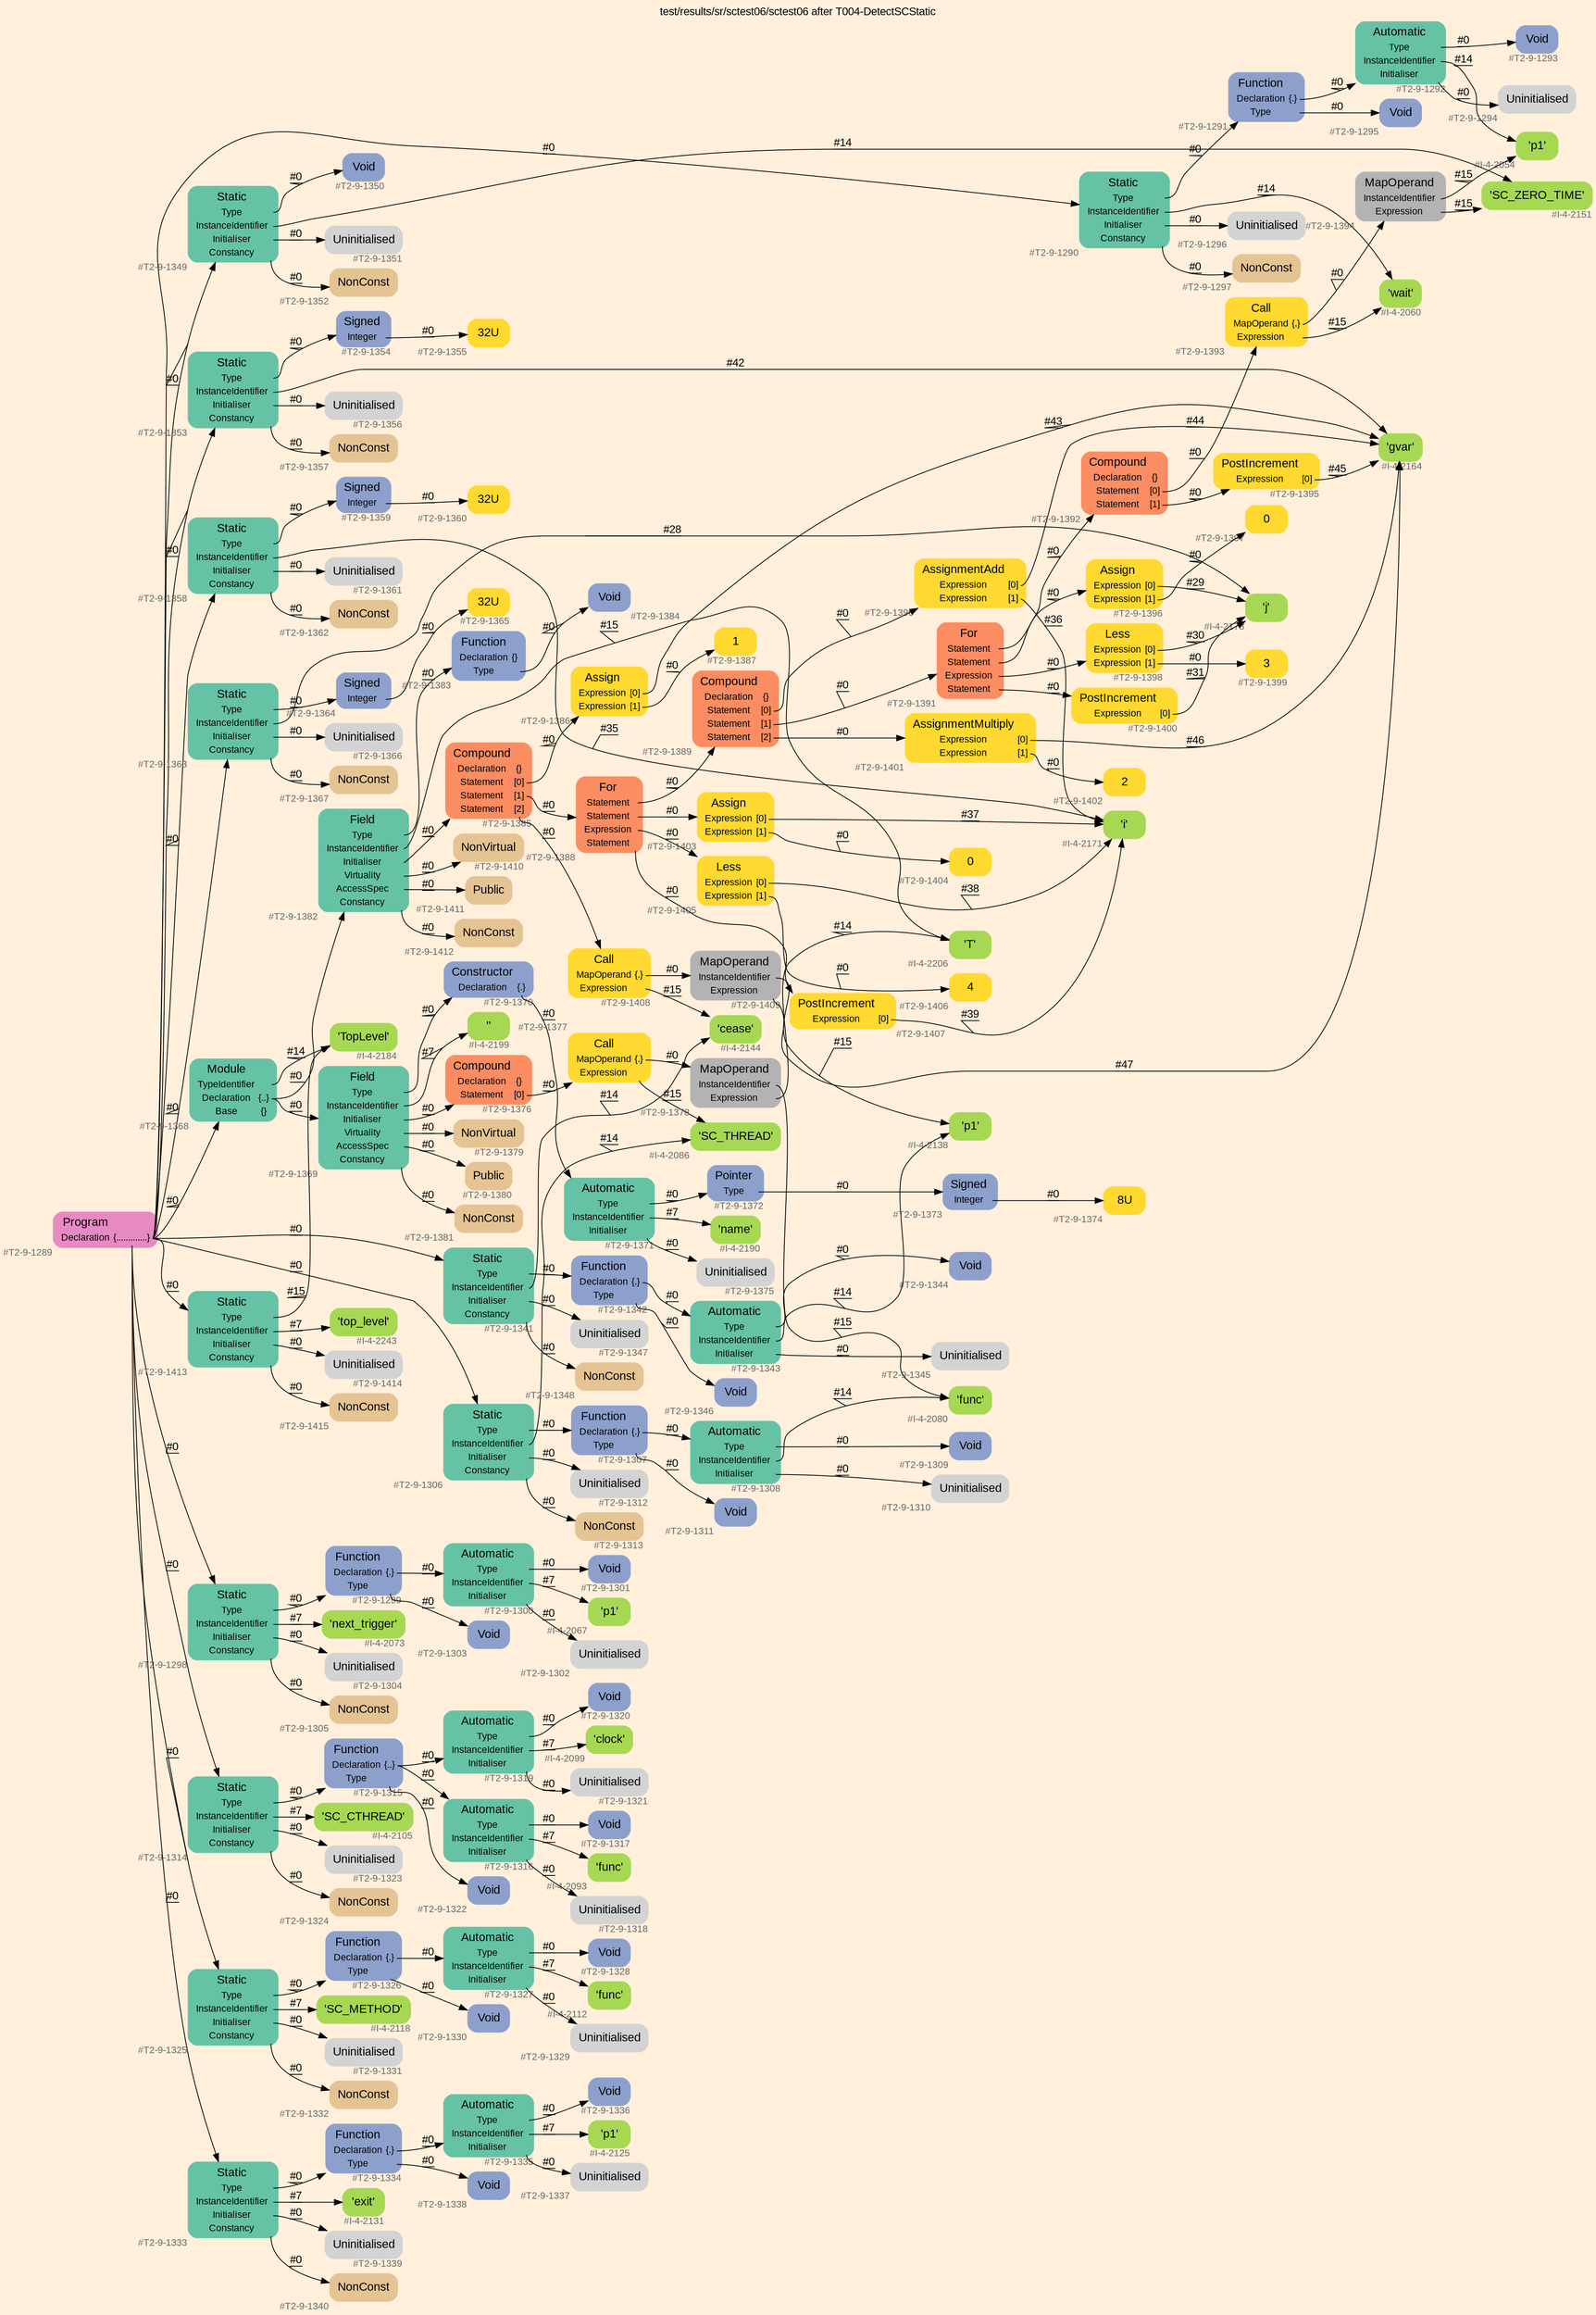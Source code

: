 digraph "test/results/sr/sctest06/sctest06 after T004-DetectSCStatic" {
label = "test/results/sr/sctest06/sctest06 after T004-DetectSCStatic"
labelloc = t
graph [
    rankdir = "LR"
    ranksep = 0.3
    bgcolor = antiquewhite1
    color = black
    fontcolor = black
    fontname = "Arial"
];
node [
    fontname = "Arial"
];
edge [
    fontname = "Arial"
];

// -------------------- node figure --------------------
// -------- block #T2-9-1289 ----------
"#T2-9-1289" [
    fillcolor = "/set28/4"
    xlabel = "#T2-9-1289"
    fontsize = "12"
    fontcolor = grey40
    shape = "plaintext"
    label = <<TABLE BORDER="0" CELLBORDER="0" CELLSPACING="0">
     <TR><TD><FONT COLOR="black" POINT-SIZE="15">Program</FONT></TD></TR>
     <TR><TD><FONT COLOR="black" POINT-SIZE="12">Declaration</FONT></TD><TD PORT="port0"><FONT COLOR="black" POINT-SIZE="12">{.............}</FONT></TD></TR>
    </TABLE>>
    style = "rounded,filled"
];

// -------- block #T2-9-1290 ----------
"#T2-9-1290" [
    fillcolor = "/set28/1"
    xlabel = "#T2-9-1290"
    fontsize = "12"
    fontcolor = grey40
    shape = "plaintext"
    label = <<TABLE BORDER="0" CELLBORDER="0" CELLSPACING="0">
     <TR><TD><FONT COLOR="black" POINT-SIZE="15">Static</FONT></TD></TR>
     <TR><TD><FONT COLOR="black" POINT-SIZE="12">Type</FONT></TD><TD PORT="port0"></TD></TR>
     <TR><TD><FONT COLOR="black" POINT-SIZE="12">InstanceIdentifier</FONT></TD><TD PORT="port1"></TD></TR>
     <TR><TD><FONT COLOR="black" POINT-SIZE="12">Initialiser</FONT></TD><TD PORT="port2"></TD></TR>
     <TR><TD><FONT COLOR="black" POINT-SIZE="12">Constancy</FONT></TD><TD PORT="port3"></TD></TR>
    </TABLE>>
    style = "rounded,filled"
];

// -------- block #T2-9-1291 ----------
"#T2-9-1291" [
    fillcolor = "/set28/3"
    xlabel = "#T2-9-1291"
    fontsize = "12"
    fontcolor = grey40
    shape = "plaintext"
    label = <<TABLE BORDER="0" CELLBORDER="0" CELLSPACING="0">
     <TR><TD><FONT COLOR="black" POINT-SIZE="15">Function</FONT></TD></TR>
     <TR><TD><FONT COLOR="black" POINT-SIZE="12">Declaration</FONT></TD><TD PORT="port0"><FONT COLOR="black" POINT-SIZE="12">{.}</FONT></TD></TR>
     <TR><TD><FONT COLOR="black" POINT-SIZE="12">Type</FONT></TD><TD PORT="port1"></TD></TR>
    </TABLE>>
    style = "rounded,filled"
];

// -------- block #T2-9-1292 ----------
"#T2-9-1292" [
    fillcolor = "/set28/1"
    xlabel = "#T2-9-1292"
    fontsize = "12"
    fontcolor = grey40
    shape = "plaintext"
    label = <<TABLE BORDER="0" CELLBORDER="0" CELLSPACING="0">
     <TR><TD><FONT COLOR="black" POINT-SIZE="15">Automatic</FONT></TD></TR>
     <TR><TD><FONT COLOR="black" POINT-SIZE="12">Type</FONT></TD><TD PORT="port0"></TD></TR>
     <TR><TD><FONT COLOR="black" POINT-SIZE="12">InstanceIdentifier</FONT></TD><TD PORT="port1"></TD></TR>
     <TR><TD><FONT COLOR="black" POINT-SIZE="12">Initialiser</FONT></TD><TD PORT="port2"></TD></TR>
    </TABLE>>
    style = "rounded,filled"
];

// -------- block #T2-9-1293 ----------
"#T2-9-1293" [
    fillcolor = "/set28/3"
    xlabel = "#T2-9-1293"
    fontsize = "12"
    fontcolor = grey40
    shape = "plaintext"
    label = <<TABLE BORDER="0" CELLBORDER="0" CELLSPACING="0">
     <TR><TD><FONT COLOR="black" POINT-SIZE="15">Void</FONT></TD></TR>
    </TABLE>>
    style = "rounded,filled"
];

// -------- block #I-4-2054 ----------
"#I-4-2054" [
    fillcolor = "/set28/5"
    xlabel = "#I-4-2054"
    fontsize = "12"
    fontcolor = grey40
    shape = "plaintext"
    label = <<TABLE BORDER="0" CELLBORDER="0" CELLSPACING="0">
     <TR><TD><FONT COLOR="black" POINT-SIZE="15">'p1'</FONT></TD></TR>
    </TABLE>>
    style = "rounded,filled"
];

// -------- block #T2-9-1294 ----------
"#T2-9-1294" [
    xlabel = "#T2-9-1294"
    fontsize = "12"
    fontcolor = grey40
    shape = "plaintext"
    label = <<TABLE BORDER="0" CELLBORDER="0" CELLSPACING="0">
     <TR><TD><FONT COLOR="black" POINT-SIZE="15">Uninitialised</FONT></TD></TR>
    </TABLE>>
    style = "rounded,filled"
];

// -------- block #T2-9-1295 ----------
"#T2-9-1295" [
    fillcolor = "/set28/3"
    xlabel = "#T2-9-1295"
    fontsize = "12"
    fontcolor = grey40
    shape = "plaintext"
    label = <<TABLE BORDER="0" CELLBORDER="0" CELLSPACING="0">
     <TR><TD><FONT COLOR="black" POINT-SIZE="15">Void</FONT></TD></TR>
    </TABLE>>
    style = "rounded,filled"
];

// -------- block #I-4-2060 ----------
"#I-4-2060" [
    fillcolor = "/set28/5"
    xlabel = "#I-4-2060"
    fontsize = "12"
    fontcolor = grey40
    shape = "plaintext"
    label = <<TABLE BORDER="0" CELLBORDER="0" CELLSPACING="0">
     <TR><TD><FONT COLOR="black" POINT-SIZE="15">'wait'</FONT></TD></TR>
    </TABLE>>
    style = "rounded,filled"
];

// -------- block #T2-9-1296 ----------
"#T2-9-1296" [
    xlabel = "#T2-9-1296"
    fontsize = "12"
    fontcolor = grey40
    shape = "plaintext"
    label = <<TABLE BORDER="0" CELLBORDER="0" CELLSPACING="0">
     <TR><TD><FONT COLOR="black" POINT-SIZE="15">Uninitialised</FONT></TD></TR>
    </TABLE>>
    style = "rounded,filled"
];

// -------- block #T2-9-1297 ----------
"#T2-9-1297" [
    fillcolor = "/set28/7"
    xlabel = "#T2-9-1297"
    fontsize = "12"
    fontcolor = grey40
    shape = "plaintext"
    label = <<TABLE BORDER="0" CELLBORDER="0" CELLSPACING="0">
     <TR><TD><FONT COLOR="black" POINT-SIZE="15">NonConst</FONT></TD></TR>
    </TABLE>>
    style = "rounded,filled"
];

// -------- block #T2-9-1298 ----------
"#T2-9-1298" [
    fillcolor = "/set28/1"
    xlabel = "#T2-9-1298"
    fontsize = "12"
    fontcolor = grey40
    shape = "plaintext"
    label = <<TABLE BORDER="0" CELLBORDER="0" CELLSPACING="0">
     <TR><TD><FONT COLOR="black" POINT-SIZE="15">Static</FONT></TD></TR>
     <TR><TD><FONT COLOR="black" POINT-SIZE="12">Type</FONT></TD><TD PORT="port0"></TD></TR>
     <TR><TD><FONT COLOR="black" POINT-SIZE="12">InstanceIdentifier</FONT></TD><TD PORT="port1"></TD></TR>
     <TR><TD><FONT COLOR="black" POINT-SIZE="12">Initialiser</FONT></TD><TD PORT="port2"></TD></TR>
     <TR><TD><FONT COLOR="black" POINT-SIZE="12">Constancy</FONT></TD><TD PORT="port3"></TD></TR>
    </TABLE>>
    style = "rounded,filled"
];

// -------- block #T2-9-1299 ----------
"#T2-9-1299" [
    fillcolor = "/set28/3"
    xlabel = "#T2-9-1299"
    fontsize = "12"
    fontcolor = grey40
    shape = "plaintext"
    label = <<TABLE BORDER="0" CELLBORDER="0" CELLSPACING="0">
     <TR><TD><FONT COLOR="black" POINT-SIZE="15">Function</FONT></TD></TR>
     <TR><TD><FONT COLOR="black" POINT-SIZE="12">Declaration</FONT></TD><TD PORT="port0"><FONT COLOR="black" POINT-SIZE="12">{.}</FONT></TD></TR>
     <TR><TD><FONT COLOR="black" POINT-SIZE="12">Type</FONT></TD><TD PORT="port1"></TD></TR>
    </TABLE>>
    style = "rounded,filled"
];

// -------- block #T2-9-1300 ----------
"#T2-9-1300" [
    fillcolor = "/set28/1"
    xlabel = "#T2-9-1300"
    fontsize = "12"
    fontcolor = grey40
    shape = "plaintext"
    label = <<TABLE BORDER="0" CELLBORDER="0" CELLSPACING="0">
     <TR><TD><FONT COLOR="black" POINT-SIZE="15">Automatic</FONT></TD></TR>
     <TR><TD><FONT COLOR="black" POINT-SIZE="12">Type</FONT></TD><TD PORT="port0"></TD></TR>
     <TR><TD><FONT COLOR="black" POINT-SIZE="12">InstanceIdentifier</FONT></TD><TD PORT="port1"></TD></TR>
     <TR><TD><FONT COLOR="black" POINT-SIZE="12">Initialiser</FONT></TD><TD PORT="port2"></TD></TR>
    </TABLE>>
    style = "rounded,filled"
];

// -------- block #T2-9-1301 ----------
"#T2-9-1301" [
    fillcolor = "/set28/3"
    xlabel = "#T2-9-1301"
    fontsize = "12"
    fontcolor = grey40
    shape = "plaintext"
    label = <<TABLE BORDER="0" CELLBORDER="0" CELLSPACING="0">
     <TR><TD><FONT COLOR="black" POINT-SIZE="15">Void</FONT></TD></TR>
    </TABLE>>
    style = "rounded,filled"
];

// -------- block #I-4-2067 ----------
"#I-4-2067" [
    fillcolor = "/set28/5"
    xlabel = "#I-4-2067"
    fontsize = "12"
    fontcolor = grey40
    shape = "plaintext"
    label = <<TABLE BORDER="0" CELLBORDER="0" CELLSPACING="0">
     <TR><TD><FONT COLOR="black" POINT-SIZE="15">'p1'</FONT></TD></TR>
    </TABLE>>
    style = "rounded,filled"
];

// -------- block #T2-9-1302 ----------
"#T2-9-1302" [
    xlabel = "#T2-9-1302"
    fontsize = "12"
    fontcolor = grey40
    shape = "plaintext"
    label = <<TABLE BORDER="0" CELLBORDER="0" CELLSPACING="0">
     <TR><TD><FONT COLOR="black" POINT-SIZE="15">Uninitialised</FONT></TD></TR>
    </TABLE>>
    style = "rounded,filled"
];

// -------- block #T2-9-1303 ----------
"#T2-9-1303" [
    fillcolor = "/set28/3"
    xlabel = "#T2-9-1303"
    fontsize = "12"
    fontcolor = grey40
    shape = "plaintext"
    label = <<TABLE BORDER="0" CELLBORDER="0" CELLSPACING="0">
     <TR><TD><FONT COLOR="black" POINT-SIZE="15">Void</FONT></TD></TR>
    </TABLE>>
    style = "rounded,filled"
];

// -------- block #I-4-2073 ----------
"#I-4-2073" [
    fillcolor = "/set28/5"
    xlabel = "#I-4-2073"
    fontsize = "12"
    fontcolor = grey40
    shape = "plaintext"
    label = <<TABLE BORDER="0" CELLBORDER="0" CELLSPACING="0">
     <TR><TD><FONT COLOR="black" POINT-SIZE="15">'next_trigger'</FONT></TD></TR>
    </TABLE>>
    style = "rounded,filled"
];

// -------- block #T2-9-1304 ----------
"#T2-9-1304" [
    xlabel = "#T2-9-1304"
    fontsize = "12"
    fontcolor = grey40
    shape = "plaintext"
    label = <<TABLE BORDER="0" CELLBORDER="0" CELLSPACING="0">
     <TR><TD><FONT COLOR="black" POINT-SIZE="15">Uninitialised</FONT></TD></TR>
    </TABLE>>
    style = "rounded,filled"
];

// -------- block #T2-9-1305 ----------
"#T2-9-1305" [
    fillcolor = "/set28/7"
    xlabel = "#T2-9-1305"
    fontsize = "12"
    fontcolor = grey40
    shape = "plaintext"
    label = <<TABLE BORDER="0" CELLBORDER="0" CELLSPACING="0">
     <TR><TD><FONT COLOR="black" POINT-SIZE="15">NonConst</FONT></TD></TR>
    </TABLE>>
    style = "rounded,filled"
];

// -------- block #T2-9-1306 ----------
"#T2-9-1306" [
    fillcolor = "/set28/1"
    xlabel = "#T2-9-1306"
    fontsize = "12"
    fontcolor = grey40
    shape = "plaintext"
    label = <<TABLE BORDER="0" CELLBORDER="0" CELLSPACING="0">
     <TR><TD><FONT COLOR="black" POINT-SIZE="15">Static</FONT></TD></TR>
     <TR><TD><FONT COLOR="black" POINT-SIZE="12">Type</FONT></TD><TD PORT="port0"></TD></TR>
     <TR><TD><FONT COLOR="black" POINT-SIZE="12">InstanceIdentifier</FONT></TD><TD PORT="port1"></TD></TR>
     <TR><TD><FONT COLOR="black" POINT-SIZE="12">Initialiser</FONT></TD><TD PORT="port2"></TD></TR>
     <TR><TD><FONT COLOR="black" POINT-SIZE="12">Constancy</FONT></TD><TD PORT="port3"></TD></TR>
    </TABLE>>
    style = "rounded,filled"
];

// -------- block #T2-9-1307 ----------
"#T2-9-1307" [
    fillcolor = "/set28/3"
    xlabel = "#T2-9-1307"
    fontsize = "12"
    fontcolor = grey40
    shape = "plaintext"
    label = <<TABLE BORDER="0" CELLBORDER="0" CELLSPACING="0">
     <TR><TD><FONT COLOR="black" POINT-SIZE="15">Function</FONT></TD></TR>
     <TR><TD><FONT COLOR="black" POINT-SIZE="12">Declaration</FONT></TD><TD PORT="port0"><FONT COLOR="black" POINT-SIZE="12">{.}</FONT></TD></TR>
     <TR><TD><FONT COLOR="black" POINT-SIZE="12">Type</FONT></TD><TD PORT="port1"></TD></TR>
    </TABLE>>
    style = "rounded,filled"
];

// -------- block #T2-9-1308 ----------
"#T2-9-1308" [
    fillcolor = "/set28/1"
    xlabel = "#T2-9-1308"
    fontsize = "12"
    fontcolor = grey40
    shape = "plaintext"
    label = <<TABLE BORDER="0" CELLBORDER="0" CELLSPACING="0">
     <TR><TD><FONT COLOR="black" POINT-SIZE="15">Automatic</FONT></TD></TR>
     <TR><TD><FONT COLOR="black" POINT-SIZE="12">Type</FONT></TD><TD PORT="port0"></TD></TR>
     <TR><TD><FONT COLOR="black" POINT-SIZE="12">InstanceIdentifier</FONT></TD><TD PORT="port1"></TD></TR>
     <TR><TD><FONT COLOR="black" POINT-SIZE="12">Initialiser</FONT></TD><TD PORT="port2"></TD></TR>
    </TABLE>>
    style = "rounded,filled"
];

// -------- block #T2-9-1309 ----------
"#T2-9-1309" [
    fillcolor = "/set28/3"
    xlabel = "#T2-9-1309"
    fontsize = "12"
    fontcolor = grey40
    shape = "plaintext"
    label = <<TABLE BORDER="0" CELLBORDER="0" CELLSPACING="0">
     <TR><TD><FONT COLOR="black" POINT-SIZE="15">Void</FONT></TD></TR>
    </TABLE>>
    style = "rounded,filled"
];

// -------- block #I-4-2080 ----------
"#I-4-2080" [
    fillcolor = "/set28/5"
    xlabel = "#I-4-2080"
    fontsize = "12"
    fontcolor = grey40
    shape = "plaintext"
    label = <<TABLE BORDER="0" CELLBORDER="0" CELLSPACING="0">
     <TR><TD><FONT COLOR="black" POINT-SIZE="15">'func'</FONT></TD></TR>
    </TABLE>>
    style = "rounded,filled"
];

// -------- block #T2-9-1310 ----------
"#T2-9-1310" [
    xlabel = "#T2-9-1310"
    fontsize = "12"
    fontcolor = grey40
    shape = "plaintext"
    label = <<TABLE BORDER="0" CELLBORDER="0" CELLSPACING="0">
     <TR><TD><FONT COLOR="black" POINT-SIZE="15">Uninitialised</FONT></TD></TR>
    </TABLE>>
    style = "rounded,filled"
];

// -------- block #T2-9-1311 ----------
"#T2-9-1311" [
    fillcolor = "/set28/3"
    xlabel = "#T2-9-1311"
    fontsize = "12"
    fontcolor = grey40
    shape = "plaintext"
    label = <<TABLE BORDER="0" CELLBORDER="0" CELLSPACING="0">
     <TR><TD><FONT COLOR="black" POINT-SIZE="15">Void</FONT></TD></TR>
    </TABLE>>
    style = "rounded,filled"
];

// -------- block #I-4-2086 ----------
"#I-4-2086" [
    fillcolor = "/set28/5"
    xlabel = "#I-4-2086"
    fontsize = "12"
    fontcolor = grey40
    shape = "plaintext"
    label = <<TABLE BORDER="0" CELLBORDER="0" CELLSPACING="0">
     <TR><TD><FONT COLOR="black" POINT-SIZE="15">'SC_THREAD'</FONT></TD></TR>
    </TABLE>>
    style = "rounded,filled"
];

// -------- block #T2-9-1312 ----------
"#T2-9-1312" [
    xlabel = "#T2-9-1312"
    fontsize = "12"
    fontcolor = grey40
    shape = "plaintext"
    label = <<TABLE BORDER="0" CELLBORDER="0" CELLSPACING="0">
     <TR><TD><FONT COLOR="black" POINT-SIZE="15">Uninitialised</FONT></TD></TR>
    </TABLE>>
    style = "rounded,filled"
];

// -------- block #T2-9-1313 ----------
"#T2-9-1313" [
    fillcolor = "/set28/7"
    xlabel = "#T2-9-1313"
    fontsize = "12"
    fontcolor = grey40
    shape = "plaintext"
    label = <<TABLE BORDER="0" CELLBORDER="0" CELLSPACING="0">
     <TR><TD><FONT COLOR="black" POINT-SIZE="15">NonConst</FONT></TD></TR>
    </TABLE>>
    style = "rounded,filled"
];

// -------- block #T2-9-1314 ----------
"#T2-9-1314" [
    fillcolor = "/set28/1"
    xlabel = "#T2-9-1314"
    fontsize = "12"
    fontcolor = grey40
    shape = "plaintext"
    label = <<TABLE BORDER="0" CELLBORDER="0" CELLSPACING="0">
     <TR><TD><FONT COLOR="black" POINT-SIZE="15">Static</FONT></TD></TR>
     <TR><TD><FONT COLOR="black" POINT-SIZE="12">Type</FONT></TD><TD PORT="port0"></TD></TR>
     <TR><TD><FONT COLOR="black" POINT-SIZE="12">InstanceIdentifier</FONT></TD><TD PORT="port1"></TD></TR>
     <TR><TD><FONT COLOR="black" POINT-SIZE="12">Initialiser</FONT></TD><TD PORT="port2"></TD></TR>
     <TR><TD><FONT COLOR="black" POINT-SIZE="12">Constancy</FONT></TD><TD PORT="port3"></TD></TR>
    </TABLE>>
    style = "rounded,filled"
];

// -------- block #T2-9-1315 ----------
"#T2-9-1315" [
    fillcolor = "/set28/3"
    xlabel = "#T2-9-1315"
    fontsize = "12"
    fontcolor = grey40
    shape = "plaintext"
    label = <<TABLE BORDER="0" CELLBORDER="0" CELLSPACING="0">
     <TR><TD><FONT COLOR="black" POINT-SIZE="15">Function</FONT></TD></TR>
     <TR><TD><FONT COLOR="black" POINT-SIZE="12">Declaration</FONT></TD><TD PORT="port0"><FONT COLOR="black" POINT-SIZE="12">{..}</FONT></TD></TR>
     <TR><TD><FONT COLOR="black" POINT-SIZE="12">Type</FONT></TD><TD PORT="port1"></TD></TR>
    </TABLE>>
    style = "rounded,filled"
];

// -------- block #T2-9-1316 ----------
"#T2-9-1316" [
    fillcolor = "/set28/1"
    xlabel = "#T2-9-1316"
    fontsize = "12"
    fontcolor = grey40
    shape = "plaintext"
    label = <<TABLE BORDER="0" CELLBORDER="0" CELLSPACING="0">
     <TR><TD><FONT COLOR="black" POINT-SIZE="15">Automatic</FONT></TD></TR>
     <TR><TD><FONT COLOR="black" POINT-SIZE="12">Type</FONT></TD><TD PORT="port0"></TD></TR>
     <TR><TD><FONT COLOR="black" POINT-SIZE="12">InstanceIdentifier</FONT></TD><TD PORT="port1"></TD></TR>
     <TR><TD><FONT COLOR="black" POINT-SIZE="12">Initialiser</FONT></TD><TD PORT="port2"></TD></TR>
    </TABLE>>
    style = "rounded,filled"
];

// -------- block #T2-9-1317 ----------
"#T2-9-1317" [
    fillcolor = "/set28/3"
    xlabel = "#T2-9-1317"
    fontsize = "12"
    fontcolor = grey40
    shape = "plaintext"
    label = <<TABLE BORDER="0" CELLBORDER="0" CELLSPACING="0">
     <TR><TD><FONT COLOR="black" POINT-SIZE="15">Void</FONT></TD></TR>
    </TABLE>>
    style = "rounded,filled"
];

// -------- block #I-4-2093 ----------
"#I-4-2093" [
    fillcolor = "/set28/5"
    xlabel = "#I-4-2093"
    fontsize = "12"
    fontcolor = grey40
    shape = "plaintext"
    label = <<TABLE BORDER="0" CELLBORDER="0" CELLSPACING="0">
     <TR><TD><FONT COLOR="black" POINT-SIZE="15">'func'</FONT></TD></TR>
    </TABLE>>
    style = "rounded,filled"
];

// -------- block #T2-9-1318 ----------
"#T2-9-1318" [
    xlabel = "#T2-9-1318"
    fontsize = "12"
    fontcolor = grey40
    shape = "plaintext"
    label = <<TABLE BORDER="0" CELLBORDER="0" CELLSPACING="0">
     <TR><TD><FONT COLOR="black" POINT-SIZE="15">Uninitialised</FONT></TD></TR>
    </TABLE>>
    style = "rounded,filled"
];

// -------- block #T2-9-1319 ----------
"#T2-9-1319" [
    fillcolor = "/set28/1"
    xlabel = "#T2-9-1319"
    fontsize = "12"
    fontcolor = grey40
    shape = "plaintext"
    label = <<TABLE BORDER="0" CELLBORDER="0" CELLSPACING="0">
     <TR><TD><FONT COLOR="black" POINT-SIZE="15">Automatic</FONT></TD></TR>
     <TR><TD><FONT COLOR="black" POINT-SIZE="12">Type</FONT></TD><TD PORT="port0"></TD></TR>
     <TR><TD><FONT COLOR="black" POINT-SIZE="12">InstanceIdentifier</FONT></TD><TD PORT="port1"></TD></TR>
     <TR><TD><FONT COLOR="black" POINT-SIZE="12">Initialiser</FONT></TD><TD PORT="port2"></TD></TR>
    </TABLE>>
    style = "rounded,filled"
];

// -------- block #T2-9-1320 ----------
"#T2-9-1320" [
    fillcolor = "/set28/3"
    xlabel = "#T2-9-1320"
    fontsize = "12"
    fontcolor = grey40
    shape = "plaintext"
    label = <<TABLE BORDER="0" CELLBORDER="0" CELLSPACING="0">
     <TR><TD><FONT COLOR="black" POINT-SIZE="15">Void</FONT></TD></TR>
    </TABLE>>
    style = "rounded,filled"
];

// -------- block #I-4-2099 ----------
"#I-4-2099" [
    fillcolor = "/set28/5"
    xlabel = "#I-4-2099"
    fontsize = "12"
    fontcolor = grey40
    shape = "plaintext"
    label = <<TABLE BORDER="0" CELLBORDER="0" CELLSPACING="0">
     <TR><TD><FONT COLOR="black" POINT-SIZE="15">'clock'</FONT></TD></TR>
    </TABLE>>
    style = "rounded,filled"
];

// -------- block #T2-9-1321 ----------
"#T2-9-1321" [
    xlabel = "#T2-9-1321"
    fontsize = "12"
    fontcolor = grey40
    shape = "plaintext"
    label = <<TABLE BORDER="0" CELLBORDER="0" CELLSPACING="0">
     <TR><TD><FONT COLOR="black" POINT-SIZE="15">Uninitialised</FONT></TD></TR>
    </TABLE>>
    style = "rounded,filled"
];

// -------- block #T2-9-1322 ----------
"#T2-9-1322" [
    fillcolor = "/set28/3"
    xlabel = "#T2-9-1322"
    fontsize = "12"
    fontcolor = grey40
    shape = "plaintext"
    label = <<TABLE BORDER="0" CELLBORDER="0" CELLSPACING="0">
     <TR><TD><FONT COLOR="black" POINT-SIZE="15">Void</FONT></TD></TR>
    </TABLE>>
    style = "rounded,filled"
];

// -------- block #I-4-2105 ----------
"#I-4-2105" [
    fillcolor = "/set28/5"
    xlabel = "#I-4-2105"
    fontsize = "12"
    fontcolor = grey40
    shape = "plaintext"
    label = <<TABLE BORDER="0" CELLBORDER="0" CELLSPACING="0">
     <TR><TD><FONT COLOR="black" POINT-SIZE="15">'SC_CTHREAD'</FONT></TD></TR>
    </TABLE>>
    style = "rounded,filled"
];

// -------- block #T2-9-1323 ----------
"#T2-9-1323" [
    xlabel = "#T2-9-1323"
    fontsize = "12"
    fontcolor = grey40
    shape = "plaintext"
    label = <<TABLE BORDER="0" CELLBORDER="0" CELLSPACING="0">
     <TR><TD><FONT COLOR="black" POINT-SIZE="15">Uninitialised</FONT></TD></TR>
    </TABLE>>
    style = "rounded,filled"
];

// -------- block #T2-9-1324 ----------
"#T2-9-1324" [
    fillcolor = "/set28/7"
    xlabel = "#T2-9-1324"
    fontsize = "12"
    fontcolor = grey40
    shape = "plaintext"
    label = <<TABLE BORDER="0" CELLBORDER="0" CELLSPACING="0">
     <TR><TD><FONT COLOR="black" POINT-SIZE="15">NonConst</FONT></TD></TR>
    </TABLE>>
    style = "rounded,filled"
];

// -------- block #T2-9-1325 ----------
"#T2-9-1325" [
    fillcolor = "/set28/1"
    xlabel = "#T2-9-1325"
    fontsize = "12"
    fontcolor = grey40
    shape = "plaintext"
    label = <<TABLE BORDER="0" CELLBORDER="0" CELLSPACING="0">
     <TR><TD><FONT COLOR="black" POINT-SIZE="15">Static</FONT></TD></TR>
     <TR><TD><FONT COLOR="black" POINT-SIZE="12">Type</FONT></TD><TD PORT="port0"></TD></TR>
     <TR><TD><FONT COLOR="black" POINT-SIZE="12">InstanceIdentifier</FONT></TD><TD PORT="port1"></TD></TR>
     <TR><TD><FONT COLOR="black" POINT-SIZE="12">Initialiser</FONT></TD><TD PORT="port2"></TD></TR>
     <TR><TD><FONT COLOR="black" POINT-SIZE="12">Constancy</FONT></TD><TD PORT="port3"></TD></TR>
    </TABLE>>
    style = "rounded,filled"
];

// -------- block #T2-9-1326 ----------
"#T2-9-1326" [
    fillcolor = "/set28/3"
    xlabel = "#T2-9-1326"
    fontsize = "12"
    fontcolor = grey40
    shape = "plaintext"
    label = <<TABLE BORDER="0" CELLBORDER="0" CELLSPACING="0">
     <TR><TD><FONT COLOR="black" POINT-SIZE="15">Function</FONT></TD></TR>
     <TR><TD><FONT COLOR="black" POINT-SIZE="12">Declaration</FONT></TD><TD PORT="port0"><FONT COLOR="black" POINT-SIZE="12">{.}</FONT></TD></TR>
     <TR><TD><FONT COLOR="black" POINT-SIZE="12">Type</FONT></TD><TD PORT="port1"></TD></TR>
    </TABLE>>
    style = "rounded,filled"
];

// -------- block #T2-9-1327 ----------
"#T2-9-1327" [
    fillcolor = "/set28/1"
    xlabel = "#T2-9-1327"
    fontsize = "12"
    fontcolor = grey40
    shape = "plaintext"
    label = <<TABLE BORDER="0" CELLBORDER="0" CELLSPACING="0">
     <TR><TD><FONT COLOR="black" POINT-SIZE="15">Automatic</FONT></TD></TR>
     <TR><TD><FONT COLOR="black" POINT-SIZE="12">Type</FONT></TD><TD PORT="port0"></TD></TR>
     <TR><TD><FONT COLOR="black" POINT-SIZE="12">InstanceIdentifier</FONT></TD><TD PORT="port1"></TD></TR>
     <TR><TD><FONT COLOR="black" POINT-SIZE="12">Initialiser</FONT></TD><TD PORT="port2"></TD></TR>
    </TABLE>>
    style = "rounded,filled"
];

// -------- block #T2-9-1328 ----------
"#T2-9-1328" [
    fillcolor = "/set28/3"
    xlabel = "#T2-9-1328"
    fontsize = "12"
    fontcolor = grey40
    shape = "plaintext"
    label = <<TABLE BORDER="0" CELLBORDER="0" CELLSPACING="0">
     <TR><TD><FONT COLOR="black" POINT-SIZE="15">Void</FONT></TD></TR>
    </TABLE>>
    style = "rounded,filled"
];

// -------- block #I-4-2112 ----------
"#I-4-2112" [
    fillcolor = "/set28/5"
    xlabel = "#I-4-2112"
    fontsize = "12"
    fontcolor = grey40
    shape = "plaintext"
    label = <<TABLE BORDER="0" CELLBORDER="0" CELLSPACING="0">
     <TR><TD><FONT COLOR="black" POINT-SIZE="15">'func'</FONT></TD></TR>
    </TABLE>>
    style = "rounded,filled"
];

// -------- block #T2-9-1329 ----------
"#T2-9-1329" [
    xlabel = "#T2-9-1329"
    fontsize = "12"
    fontcolor = grey40
    shape = "plaintext"
    label = <<TABLE BORDER="0" CELLBORDER="0" CELLSPACING="0">
     <TR><TD><FONT COLOR="black" POINT-SIZE="15">Uninitialised</FONT></TD></TR>
    </TABLE>>
    style = "rounded,filled"
];

// -------- block #T2-9-1330 ----------
"#T2-9-1330" [
    fillcolor = "/set28/3"
    xlabel = "#T2-9-1330"
    fontsize = "12"
    fontcolor = grey40
    shape = "plaintext"
    label = <<TABLE BORDER="0" CELLBORDER="0" CELLSPACING="0">
     <TR><TD><FONT COLOR="black" POINT-SIZE="15">Void</FONT></TD></TR>
    </TABLE>>
    style = "rounded,filled"
];

// -------- block #I-4-2118 ----------
"#I-4-2118" [
    fillcolor = "/set28/5"
    xlabel = "#I-4-2118"
    fontsize = "12"
    fontcolor = grey40
    shape = "plaintext"
    label = <<TABLE BORDER="0" CELLBORDER="0" CELLSPACING="0">
     <TR><TD><FONT COLOR="black" POINT-SIZE="15">'SC_METHOD'</FONT></TD></TR>
    </TABLE>>
    style = "rounded,filled"
];

// -------- block #T2-9-1331 ----------
"#T2-9-1331" [
    xlabel = "#T2-9-1331"
    fontsize = "12"
    fontcolor = grey40
    shape = "plaintext"
    label = <<TABLE BORDER="0" CELLBORDER="0" CELLSPACING="0">
     <TR><TD><FONT COLOR="black" POINT-SIZE="15">Uninitialised</FONT></TD></TR>
    </TABLE>>
    style = "rounded,filled"
];

// -------- block #T2-9-1332 ----------
"#T2-9-1332" [
    fillcolor = "/set28/7"
    xlabel = "#T2-9-1332"
    fontsize = "12"
    fontcolor = grey40
    shape = "plaintext"
    label = <<TABLE BORDER="0" CELLBORDER="0" CELLSPACING="0">
     <TR><TD><FONT COLOR="black" POINT-SIZE="15">NonConst</FONT></TD></TR>
    </TABLE>>
    style = "rounded,filled"
];

// -------- block #T2-9-1333 ----------
"#T2-9-1333" [
    fillcolor = "/set28/1"
    xlabel = "#T2-9-1333"
    fontsize = "12"
    fontcolor = grey40
    shape = "plaintext"
    label = <<TABLE BORDER="0" CELLBORDER="0" CELLSPACING="0">
     <TR><TD><FONT COLOR="black" POINT-SIZE="15">Static</FONT></TD></TR>
     <TR><TD><FONT COLOR="black" POINT-SIZE="12">Type</FONT></TD><TD PORT="port0"></TD></TR>
     <TR><TD><FONT COLOR="black" POINT-SIZE="12">InstanceIdentifier</FONT></TD><TD PORT="port1"></TD></TR>
     <TR><TD><FONT COLOR="black" POINT-SIZE="12">Initialiser</FONT></TD><TD PORT="port2"></TD></TR>
     <TR><TD><FONT COLOR="black" POINT-SIZE="12">Constancy</FONT></TD><TD PORT="port3"></TD></TR>
    </TABLE>>
    style = "rounded,filled"
];

// -------- block #T2-9-1334 ----------
"#T2-9-1334" [
    fillcolor = "/set28/3"
    xlabel = "#T2-9-1334"
    fontsize = "12"
    fontcolor = grey40
    shape = "plaintext"
    label = <<TABLE BORDER="0" CELLBORDER="0" CELLSPACING="0">
     <TR><TD><FONT COLOR="black" POINT-SIZE="15">Function</FONT></TD></TR>
     <TR><TD><FONT COLOR="black" POINT-SIZE="12">Declaration</FONT></TD><TD PORT="port0"><FONT COLOR="black" POINT-SIZE="12">{.}</FONT></TD></TR>
     <TR><TD><FONT COLOR="black" POINT-SIZE="12">Type</FONT></TD><TD PORT="port1"></TD></TR>
    </TABLE>>
    style = "rounded,filled"
];

// -------- block #T2-9-1335 ----------
"#T2-9-1335" [
    fillcolor = "/set28/1"
    xlabel = "#T2-9-1335"
    fontsize = "12"
    fontcolor = grey40
    shape = "plaintext"
    label = <<TABLE BORDER="0" CELLBORDER="0" CELLSPACING="0">
     <TR><TD><FONT COLOR="black" POINT-SIZE="15">Automatic</FONT></TD></TR>
     <TR><TD><FONT COLOR="black" POINT-SIZE="12">Type</FONT></TD><TD PORT="port0"></TD></TR>
     <TR><TD><FONT COLOR="black" POINT-SIZE="12">InstanceIdentifier</FONT></TD><TD PORT="port1"></TD></TR>
     <TR><TD><FONT COLOR="black" POINT-SIZE="12">Initialiser</FONT></TD><TD PORT="port2"></TD></TR>
    </TABLE>>
    style = "rounded,filled"
];

// -------- block #T2-9-1336 ----------
"#T2-9-1336" [
    fillcolor = "/set28/3"
    xlabel = "#T2-9-1336"
    fontsize = "12"
    fontcolor = grey40
    shape = "plaintext"
    label = <<TABLE BORDER="0" CELLBORDER="0" CELLSPACING="0">
     <TR><TD><FONT COLOR="black" POINT-SIZE="15">Void</FONT></TD></TR>
    </TABLE>>
    style = "rounded,filled"
];

// -------- block #I-4-2125 ----------
"#I-4-2125" [
    fillcolor = "/set28/5"
    xlabel = "#I-4-2125"
    fontsize = "12"
    fontcolor = grey40
    shape = "plaintext"
    label = <<TABLE BORDER="0" CELLBORDER="0" CELLSPACING="0">
     <TR><TD><FONT COLOR="black" POINT-SIZE="15">'p1'</FONT></TD></TR>
    </TABLE>>
    style = "rounded,filled"
];

// -------- block #T2-9-1337 ----------
"#T2-9-1337" [
    xlabel = "#T2-9-1337"
    fontsize = "12"
    fontcolor = grey40
    shape = "plaintext"
    label = <<TABLE BORDER="0" CELLBORDER="0" CELLSPACING="0">
     <TR><TD><FONT COLOR="black" POINT-SIZE="15">Uninitialised</FONT></TD></TR>
    </TABLE>>
    style = "rounded,filled"
];

// -------- block #T2-9-1338 ----------
"#T2-9-1338" [
    fillcolor = "/set28/3"
    xlabel = "#T2-9-1338"
    fontsize = "12"
    fontcolor = grey40
    shape = "plaintext"
    label = <<TABLE BORDER="0" CELLBORDER="0" CELLSPACING="0">
     <TR><TD><FONT COLOR="black" POINT-SIZE="15">Void</FONT></TD></TR>
    </TABLE>>
    style = "rounded,filled"
];

// -------- block #I-4-2131 ----------
"#I-4-2131" [
    fillcolor = "/set28/5"
    xlabel = "#I-4-2131"
    fontsize = "12"
    fontcolor = grey40
    shape = "plaintext"
    label = <<TABLE BORDER="0" CELLBORDER="0" CELLSPACING="0">
     <TR><TD><FONT COLOR="black" POINT-SIZE="15">'exit'</FONT></TD></TR>
    </TABLE>>
    style = "rounded,filled"
];

// -------- block #T2-9-1339 ----------
"#T2-9-1339" [
    xlabel = "#T2-9-1339"
    fontsize = "12"
    fontcolor = grey40
    shape = "plaintext"
    label = <<TABLE BORDER="0" CELLBORDER="0" CELLSPACING="0">
     <TR><TD><FONT COLOR="black" POINT-SIZE="15">Uninitialised</FONT></TD></TR>
    </TABLE>>
    style = "rounded,filled"
];

// -------- block #T2-9-1340 ----------
"#T2-9-1340" [
    fillcolor = "/set28/7"
    xlabel = "#T2-9-1340"
    fontsize = "12"
    fontcolor = grey40
    shape = "plaintext"
    label = <<TABLE BORDER="0" CELLBORDER="0" CELLSPACING="0">
     <TR><TD><FONT COLOR="black" POINT-SIZE="15">NonConst</FONT></TD></TR>
    </TABLE>>
    style = "rounded,filled"
];

// -------- block #T2-9-1341 ----------
"#T2-9-1341" [
    fillcolor = "/set28/1"
    xlabel = "#T2-9-1341"
    fontsize = "12"
    fontcolor = grey40
    shape = "plaintext"
    label = <<TABLE BORDER="0" CELLBORDER="0" CELLSPACING="0">
     <TR><TD><FONT COLOR="black" POINT-SIZE="15">Static</FONT></TD></TR>
     <TR><TD><FONT COLOR="black" POINT-SIZE="12">Type</FONT></TD><TD PORT="port0"></TD></TR>
     <TR><TD><FONT COLOR="black" POINT-SIZE="12">InstanceIdentifier</FONT></TD><TD PORT="port1"></TD></TR>
     <TR><TD><FONT COLOR="black" POINT-SIZE="12">Initialiser</FONT></TD><TD PORT="port2"></TD></TR>
     <TR><TD><FONT COLOR="black" POINT-SIZE="12">Constancy</FONT></TD><TD PORT="port3"></TD></TR>
    </TABLE>>
    style = "rounded,filled"
];

// -------- block #T2-9-1342 ----------
"#T2-9-1342" [
    fillcolor = "/set28/3"
    xlabel = "#T2-9-1342"
    fontsize = "12"
    fontcolor = grey40
    shape = "plaintext"
    label = <<TABLE BORDER="0" CELLBORDER="0" CELLSPACING="0">
     <TR><TD><FONT COLOR="black" POINT-SIZE="15">Function</FONT></TD></TR>
     <TR><TD><FONT COLOR="black" POINT-SIZE="12">Declaration</FONT></TD><TD PORT="port0"><FONT COLOR="black" POINT-SIZE="12">{.}</FONT></TD></TR>
     <TR><TD><FONT COLOR="black" POINT-SIZE="12">Type</FONT></TD><TD PORT="port1"></TD></TR>
    </TABLE>>
    style = "rounded,filled"
];

// -------- block #T2-9-1343 ----------
"#T2-9-1343" [
    fillcolor = "/set28/1"
    xlabel = "#T2-9-1343"
    fontsize = "12"
    fontcolor = grey40
    shape = "plaintext"
    label = <<TABLE BORDER="0" CELLBORDER="0" CELLSPACING="0">
     <TR><TD><FONT COLOR="black" POINT-SIZE="15">Automatic</FONT></TD></TR>
     <TR><TD><FONT COLOR="black" POINT-SIZE="12">Type</FONT></TD><TD PORT="port0"></TD></TR>
     <TR><TD><FONT COLOR="black" POINT-SIZE="12">InstanceIdentifier</FONT></TD><TD PORT="port1"></TD></TR>
     <TR><TD><FONT COLOR="black" POINT-SIZE="12">Initialiser</FONT></TD><TD PORT="port2"></TD></TR>
    </TABLE>>
    style = "rounded,filled"
];

// -------- block #T2-9-1344 ----------
"#T2-9-1344" [
    fillcolor = "/set28/3"
    xlabel = "#T2-9-1344"
    fontsize = "12"
    fontcolor = grey40
    shape = "plaintext"
    label = <<TABLE BORDER="0" CELLBORDER="0" CELLSPACING="0">
     <TR><TD><FONT COLOR="black" POINT-SIZE="15">Void</FONT></TD></TR>
    </TABLE>>
    style = "rounded,filled"
];

// -------- block #I-4-2138 ----------
"#I-4-2138" [
    fillcolor = "/set28/5"
    xlabel = "#I-4-2138"
    fontsize = "12"
    fontcolor = grey40
    shape = "plaintext"
    label = <<TABLE BORDER="0" CELLBORDER="0" CELLSPACING="0">
     <TR><TD><FONT COLOR="black" POINT-SIZE="15">'p1'</FONT></TD></TR>
    </TABLE>>
    style = "rounded,filled"
];

// -------- block #T2-9-1345 ----------
"#T2-9-1345" [
    xlabel = "#T2-9-1345"
    fontsize = "12"
    fontcolor = grey40
    shape = "plaintext"
    label = <<TABLE BORDER="0" CELLBORDER="0" CELLSPACING="0">
     <TR><TD><FONT COLOR="black" POINT-SIZE="15">Uninitialised</FONT></TD></TR>
    </TABLE>>
    style = "rounded,filled"
];

// -------- block #T2-9-1346 ----------
"#T2-9-1346" [
    fillcolor = "/set28/3"
    xlabel = "#T2-9-1346"
    fontsize = "12"
    fontcolor = grey40
    shape = "plaintext"
    label = <<TABLE BORDER="0" CELLBORDER="0" CELLSPACING="0">
     <TR><TD><FONT COLOR="black" POINT-SIZE="15">Void</FONT></TD></TR>
    </TABLE>>
    style = "rounded,filled"
];

// -------- block #I-4-2144 ----------
"#I-4-2144" [
    fillcolor = "/set28/5"
    xlabel = "#I-4-2144"
    fontsize = "12"
    fontcolor = grey40
    shape = "plaintext"
    label = <<TABLE BORDER="0" CELLBORDER="0" CELLSPACING="0">
     <TR><TD><FONT COLOR="black" POINT-SIZE="15">'cease'</FONT></TD></TR>
    </TABLE>>
    style = "rounded,filled"
];

// -------- block #T2-9-1347 ----------
"#T2-9-1347" [
    xlabel = "#T2-9-1347"
    fontsize = "12"
    fontcolor = grey40
    shape = "plaintext"
    label = <<TABLE BORDER="0" CELLBORDER="0" CELLSPACING="0">
     <TR><TD><FONT COLOR="black" POINT-SIZE="15">Uninitialised</FONT></TD></TR>
    </TABLE>>
    style = "rounded,filled"
];

// -------- block #T2-9-1348 ----------
"#T2-9-1348" [
    fillcolor = "/set28/7"
    xlabel = "#T2-9-1348"
    fontsize = "12"
    fontcolor = grey40
    shape = "plaintext"
    label = <<TABLE BORDER="0" CELLBORDER="0" CELLSPACING="0">
     <TR><TD><FONT COLOR="black" POINT-SIZE="15">NonConst</FONT></TD></TR>
    </TABLE>>
    style = "rounded,filled"
];

// -------- block #T2-9-1349 ----------
"#T2-9-1349" [
    fillcolor = "/set28/1"
    xlabel = "#T2-9-1349"
    fontsize = "12"
    fontcolor = grey40
    shape = "plaintext"
    label = <<TABLE BORDER="0" CELLBORDER="0" CELLSPACING="0">
     <TR><TD><FONT COLOR="black" POINT-SIZE="15">Static</FONT></TD></TR>
     <TR><TD><FONT COLOR="black" POINT-SIZE="12">Type</FONT></TD><TD PORT="port0"></TD></TR>
     <TR><TD><FONT COLOR="black" POINT-SIZE="12">InstanceIdentifier</FONT></TD><TD PORT="port1"></TD></TR>
     <TR><TD><FONT COLOR="black" POINT-SIZE="12">Initialiser</FONT></TD><TD PORT="port2"></TD></TR>
     <TR><TD><FONT COLOR="black" POINT-SIZE="12">Constancy</FONT></TD><TD PORT="port3"></TD></TR>
    </TABLE>>
    style = "rounded,filled"
];

// -------- block #T2-9-1350 ----------
"#T2-9-1350" [
    fillcolor = "/set28/3"
    xlabel = "#T2-9-1350"
    fontsize = "12"
    fontcolor = grey40
    shape = "plaintext"
    label = <<TABLE BORDER="0" CELLBORDER="0" CELLSPACING="0">
     <TR><TD><FONT COLOR="black" POINT-SIZE="15">Void</FONT></TD></TR>
    </TABLE>>
    style = "rounded,filled"
];

// -------- block #I-4-2151 ----------
"#I-4-2151" [
    fillcolor = "/set28/5"
    xlabel = "#I-4-2151"
    fontsize = "12"
    fontcolor = grey40
    shape = "plaintext"
    label = <<TABLE BORDER="0" CELLBORDER="0" CELLSPACING="0">
     <TR><TD><FONT COLOR="black" POINT-SIZE="15">'SC_ZERO_TIME'</FONT></TD></TR>
    </TABLE>>
    style = "rounded,filled"
];

// -------- block #T2-9-1351 ----------
"#T2-9-1351" [
    xlabel = "#T2-9-1351"
    fontsize = "12"
    fontcolor = grey40
    shape = "plaintext"
    label = <<TABLE BORDER="0" CELLBORDER="0" CELLSPACING="0">
     <TR><TD><FONT COLOR="black" POINT-SIZE="15">Uninitialised</FONT></TD></TR>
    </TABLE>>
    style = "rounded,filled"
];

// -------- block #T2-9-1352 ----------
"#T2-9-1352" [
    fillcolor = "/set28/7"
    xlabel = "#T2-9-1352"
    fontsize = "12"
    fontcolor = grey40
    shape = "plaintext"
    label = <<TABLE BORDER="0" CELLBORDER="0" CELLSPACING="0">
     <TR><TD><FONT COLOR="black" POINT-SIZE="15">NonConst</FONT></TD></TR>
    </TABLE>>
    style = "rounded,filled"
];

// -------- block #T2-9-1353 ----------
"#T2-9-1353" [
    fillcolor = "/set28/1"
    xlabel = "#T2-9-1353"
    fontsize = "12"
    fontcolor = grey40
    shape = "plaintext"
    label = <<TABLE BORDER="0" CELLBORDER="0" CELLSPACING="0">
     <TR><TD><FONT COLOR="black" POINT-SIZE="15">Static</FONT></TD></TR>
     <TR><TD><FONT COLOR="black" POINT-SIZE="12">Type</FONT></TD><TD PORT="port0"></TD></TR>
     <TR><TD><FONT COLOR="black" POINT-SIZE="12">InstanceIdentifier</FONT></TD><TD PORT="port1"></TD></TR>
     <TR><TD><FONT COLOR="black" POINT-SIZE="12">Initialiser</FONT></TD><TD PORT="port2"></TD></TR>
     <TR><TD><FONT COLOR="black" POINT-SIZE="12">Constancy</FONT></TD><TD PORT="port3"></TD></TR>
    </TABLE>>
    style = "rounded,filled"
];

// -------- block #T2-9-1354 ----------
"#T2-9-1354" [
    fillcolor = "/set28/3"
    xlabel = "#T2-9-1354"
    fontsize = "12"
    fontcolor = grey40
    shape = "plaintext"
    label = <<TABLE BORDER="0" CELLBORDER="0" CELLSPACING="0">
     <TR><TD><FONT COLOR="black" POINT-SIZE="15">Signed</FONT></TD></TR>
     <TR><TD><FONT COLOR="black" POINT-SIZE="12">Integer</FONT></TD><TD PORT="port0"></TD></TR>
    </TABLE>>
    style = "rounded,filled"
];

// -------- block #T2-9-1355 ----------
"#T2-9-1355" [
    fillcolor = "/set28/6"
    xlabel = "#T2-9-1355"
    fontsize = "12"
    fontcolor = grey40
    shape = "plaintext"
    label = <<TABLE BORDER="0" CELLBORDER="0" CELLSPACING="0">
     <TR><TD><FONT COLOR="black" POINT-SIZE="15">32U</FONT></TD></TR>
    </TABLE>>
    style = "rounded,filled"
];

// -------- block #I-4-2164 ----------
"#I-4-2164" [
    fillcolor = "/set28/5"
    xlabel = "#I-4-2164"
    fontsize = "12"
    fontcolor = grey40
    shape = "plaintext"
    label = <<TABLE BORDER="0" CELLBORDER="0" CELLSPACING="0">
     <TR><TD><FONT COLOR="black" POINT-SIZE="15">'gvar'</FONT></TD></TR>
    </TABLE>>
    style = "rounded,filled"
];

// -------- block #T2-9-1356 ----------
"#T2-9-1356" [
    xlabel = "#T2-9-1356"
    fontsize = "12"
    fontcolor = grey40
    shape = "plaintext"
    label = <<TABLE BORDER="0" CELLBORDER="0" CELLSPACING="0">
     <TR><TD><FONT COLOR="black" POINT-SIZE="15">Uninitialised</FONT></TD></TR>
    </TABLE>>
    style = "rounded,filled"
];

// -------- block #T2-9-1357 ----------
"#T2-9-1357" [
    fillcolor = "/set28/7"
    xlabel = "#T2-9-1357"
    fontsize = "12"
    fontcolor = grey40
    shape = "plaintext"
    label = <<TABLE BORDER="0" CELLBORDER="0" CELLSPACING="0">
     <TR><TD><FONT COLOR="black" POINT-SIZE="15">NonConst</FONT></TD></TR>
    </TABLE>>
    style = "rounded,filled"
];

// -------- block #T2-9-1358 ----------
"#T2-9-1358" [
    fillcolor = "/set28/1"
    xlabel = "#T2-9-1358"
    fontsize = "12"
    fontcolor = grey40
    shape = "plaintext"
    label = <<TABLE BORDER="0" CELLBORDER="0" CELLSPACING="0">
     <TR><TD><FONT COLOR="black" POINT-SIZE="15">Static</FONT></TD></TR>
     <TR><TD><FONT COLOR="black" POINT-SIZE="12">Type</FONT></TD><TD PORT="port0"></TD></TR>
     <TR><TD><FONT COLOR="black" POINT-SIZE="12">InstanceIdentifier</FONT></TD><TD PORT="port1"></TD></TR>
     <TR><TD><FONT COLOR="black" POINT-SIZE="12">Initialiser</FONT></TD><TD PORT="port2"></TD></TR>
     <TR><TD><FONT COLOR="black" POINT-SIZE="12">Constancy</FONT></TD><TD PORT="port3"></TD></TR>
    </TABLE>>
    style = "rounded,filled"
];

// -------- block #T2-9-1359 ----------
"#T2-9-1359" [
    fillcolor = "/set28/3"
    xlabel = "#T2-9-1359"
    fontsize = "12"
    fontcolor = grey40
    shape = "plaintext"
    label = <<TABLE BORDER="0" CELLBORDER="0" CELLSPACING="0">
     <TR><TD><FONT COLOR="black" POINT-SIZE="15">Signed</FONT></TD></TR>
     <TR><TD><FONT COLOR="black" POINT-SIZE="12">Integer</FONT></TD><TD PORT="port0"></TD></TR>
    </TABLE>>
    style = "rounded,filled"
];

// -------- block #T2-9-1360 ----------
"#T2-9-1360" [
    fillcolor = "/set28/6"
    xlabel = "#T2-9-1360"
    fontsize = "12"
    fontcolor = grey40
    shape = "plaintext"
    label = <<TABLE BORDER="0" CELLBORDER="0" CELLSPACING="0">
     <TR><TD><FONT COLOR="black" POINT-SIZE="15">32U</FONT></TD></TR>
    </TABLE>>
    style = "rounded,filled"
];

// -------- block #I-4-2171 ----------
"#I-4-2171" [
    fillcolor = "/set28/5"
    xlabel = "#I-4-2171"
    fontsize = "12"
    fontcolor = grey40
    shape = "plaintext"
    label = <<TABLE BORDER="0" CELLBORDER="0" CELLSPACING="0">
     <TR><TD><FONT COLOR="black" POINT-SIZE="15">'i'</FONT></TD></TR>
    </TABLE>>
    style = "rounded,filled"
];

// -------- block #T2-9-1361 ----------
"#T2-9-1361" [
    xlabel = "#T2-9-1361"
    fontsize = "12"
    fontcolor = grey40
    shape = "plaintext"
    label = <<TABLE BORDER="0" CELLBORDER="0" CELLSPACING="0">
     <TR><TD><FONT COLOR="black" POINT-SIZE="15">Uninitialised</FONT></TD></TR>
    </TABLE>>
    style = "rounded,filled"
];

// -------- block #T2-9-1362 ----------
"#T2-9-1362" [
    fillcolor = "/set28/7"
    xlabel = "#T2-9-1362"
    fontsize = "12"
    fontcolor = grey40
    shape = "plaintext"
    label = <<TABLE BORDER="0" CELLBORDER="0" CELLSPACING="0">
     <TR><TD><FONT COLOR="black" POINT-SIZE="15">NonConst</FONT></TD></TR>
    </TABLE>>
    style = "rounded,filled"
];

// -------- block #T2-9-1363 ----------
"#T2-9-1363" [
    fillcolor = "/set28/1"
    xlabel = "#T2-9-1363"
    fontsize = "12"
    fontcolor = grey40
    shape = "plaintext"
    label = <<TABLE BORDER="0" CELLBORDER="0" CELLSPACING="0">
     <TR><TD><FONT COLOR="black" POINT-SIZE="15">Static</FONT></TD></TR>
     <TR><TD><FONT COLOR="black" POINT-SIZE="12">Type</FONT></TD><TD PORT="port0"></TD></TR>
     <TR><TD><FONT COLOR="black" POINT-SIZE="12">InstanceIdentifier</FONT></TD><TD PORT="port1"></TD></TR>
     <TR><TD><FONT COLOR="black" POINT-SIZE="12">Initialiser</FONT></TD><TD PORT="port2"></TD></TR>
     <TR><TD><FONT COLOR="black" POINT-SIZE="12">Constancy</FONT></TD><TD PORT="port3"></TD></TR>
    </TABLE>>
    style = "rounded,filled"
];

// -------- block #T2-9-1364 ----------
"#T2-9-1364" [
    fillcolor = "/set28/3"
    xlabel = "#T2-9-1364"
    fontsize = "12"
    fontcolor = grey40
    shape = "plaintext"
    label = <<TABLE BORDER="0" CELLBORDER="0" CELLSPACING="0">
     <TR><TD><FONT COLOR="black" POINT-SIZE="15">Signed</FONT></TD></TR>
     <TR><TD><FONT COLOR="black" POINT-SIZE="12">Integer</FONT></TD><TD PORT="port0"></TD></TR>
    </TABLE>>
    style = "rounded,filled"
];

// -------- block #T2-9-1365 ----------
"#T2-9-1365" [
    fillcolor = "/set28/6"
    xlabel = "#T2-9-1365"
    fontsize = "12"
    fontcolor = grey40
    shape = "plaintext"
    label = <<TABLE BORDER="0" CELLBORDER="0" CELLSPACING="0">
     <TR><TD><FONT COLOR="black" POINT-SIZE="15">32U</FONT></TD></TR>
    </TABLE>>
    style = "rounded,filled"
];

// -------- block #I-4-2178 ----------
"#I-4-2178" [
    fillcolor = "/set28/5"
    xlabel = "#I-4-2178"
    fontsize = "12"
    fontcolor = grey40
    shape = "plaintext"
    label = <<TABLE BORDER="0" CELLBORDER="0" CELLSPACING="0">
     <TR><TD><FONT COLOR="black" POINT-SIZE="15">'j'</FONT></TD></TR>
    </TABLE>>
    style = "rounded,filled"
];

// -------- block #T2-9-1366 ----------
"#T2-9-1366" [
    xlabel = "#T2-9-1366"
    fontsize = "12"
    fontcolor = grey40
    shape = "plaintext"
    label = <<TABLE BORDER="0" CELLBORDER="0" CELLSPACING="0">
     <TR><TD><FONT COLOR="black" POINT-SIZE="15">Uninitialised</FONT></TD></TR>
    </TABLE>>
    style = "rounded,filled"
];

// -------- block #T2-9-1367 ----------
"#T2-9-1367" [
    fillcolor = "/set28/7"
    xlabel = "#T2-9-1367"
    fontsize = "12"
    fontcolor = grey40
    shape = "plaintext"
    label = <<TABLE BORDER="0" CELLBORDER="0" CELLSPACING="0">
     <TR><TD><FONT COLOR="black" POINT-SIZE="15">NonConst</FONT></TD></TR>
    </TABLE>>
    style = "rounded,filled"
];

// -------- block #T2-9-1368 ----------
"#T2-9-1368" [
    fillcolor = "/set28/1"
    xlabel = "#T2-9-1368"
    fontsize = "12"
    fontcolor = grey40
    shape = "plaintext"
    label = <<TABLE BORDER="0" CELLBORDER="0" CELLSPACING="0">
     <TR><TD><FONT COLOR="black" POINT-SIZE="15">Module</FONT></TD></TR>
     <TR><TD><FONT COLOR="black" POINT-SIZE="12">TypeIdentifier</FONT></TD><TD PORT="port0"></TD></TR>
     <TR><TD><FONT COLOR="black" POINT-SIZE="12">Declaration</FONT></TD><TD PORT="port1"><FONT COLOR="black" POINT-SIZE="12">{..}</FONT></TD></TR>
     <TR><TD><FONT COLOR="black" POINT-SIZE="12">Base</FONT></TD><TD PORT="port2"><FONT COLOR="black" POINT-SIZE="12">{}</FONT></TD></TR>
    </TABLE>>
    style = "rounded,filled"
];

// -------- block #I-4-2184 ----------
"#I-4-2184" [
    fillcolor = "/set28/5"
    xlabel = "#I-4-2184"
    fontsize = "12"
    fontcolor = grey40
    shape = "plaintext"
    label = <<TABLE BORDER="0" CELLBORDER="0" CELLSPACING="0">
     <TR><TD><FONT COLOR="black" POINT-SIZE="15">'TopLevel'</FONT></TD></TR>
    </TABLE>>
    style = "rounded,filled"
];

// -------- block #T2-9-1369 ----------
"#T2-9-1369" [
    fillcolor = "/set28/1"
    xlabel = "#T2-9-1369"
    fontsize = "12"
    fontcolor = grey40
    shape = "plaintext"
    label = <<TABLE BORDER="0" CELLBORDER="0" CELLSPACING="0">
     <TR><TD><FONT COLOR="black" POINT-SIZE="15">Field</FONT></TD></TR>
     <TR><TD><FONT COLOR="black" POINT-SIZE="12">Type</FONT></TD><TD PORT="port0"></TD></TR>
     <TR><TD><FONT COLOR="black" POINT-SIZE="12">InstanceIdentifier</FONT></TD><TD PORT="port1"></TD></TR>
     <TR><TD><FONT COLOR="black" POINT-SIZE="12">Initialiser</FONT></TD><TD PORT="port2"></TD></TR>
     <TR><TD><FONT COLOR="black" POINT-SIZE="12">Virtuality</FONT></TD><TD PORT="port3"></TD></TR>
     <TR><TD><FONT COLOR="black" POINT-SIZE="12">AccessSpec</FONT></TD><TD PORT="port4"></TD></TR>
     <TR><TD><FONT COLOR="black" POINT-SIZE="12">Constancy</FONT></TD><TD PORT="port5"></TD></TR>
    </TABLE>>
    style = "rounded,filled"
];

// -------- block #T2-9-1370 ----------
"#T2-9-1370" [
    fillcolor = "/set28/3"
    xlabel = "#T2-9-1370"
    fontsize = "12"
    fontcolor = grey40
    shape = "plaintext"
    label = <<TABLE BORDER="0" CELLBORDER="0" CELLSPACING="0">
     <TR><TD><FONT COLOR="black" POINT-SIZE="15">Constructor</FONT></TD></TR>
     <TR><TD><FONT COLOR="black" POINT-SIZE="12">Declaration</FONT></TD><TD PORT="port0"><FONT COLOR="black" POINT-SIZE="12">{.}</FONT></TD></TR>
    </TABLE>>
    style = "rounded,filled"
];

// -------- block #T2-9-1371 ----------
"#T2-9-1371" [
    fillcolor = "/set28/1"
    xlabel = "#T2-9-1371"
    fontsize = "12"
    fontcolor = grey40
    shape = "plaintext"
    label = <<TABLE BORDER="0" CELLBORDER="0" CELLSPACING="0">
     <TR><TD><FONT COLOR="black" POINT-SIZE="15">Automatic</FONT></TD></TR>
     <TR><TD><FONT COLOR="black" POINT-SIZE="12">Type</FONT></TD><TD PORT="port0"></TD></TR>
     <TR><TD><FONT COLOR="black" POINT-SIZE="12">InstanceIdentifier</FONT></TD><TD PORT="port1"></TD></TR>
     <TR><TD><FONT COLOR="black" POINT-SIZE="12">Initialiser</FONT></TD><TD PORT="port2"></TD></TR>
    </TABLE>>
    style = "rounded,filled"
];

// -------- block #T2-9-1372 ----------
"#T2-9-1372" [
    fillcolor = "/set28/3"
    xlabel = "#T2-9-1372"
    fontsize = "12"
    fontcolor = grey40
    shape = "plaintext"
    label = <<TABLE BORDER="0" CELLBORDER="0" CELLSPACING="0">
     <TR><TD><FONT COLOR="black" POINT-SIZE="15">Pointer</FONT></TD></TR>
     <TR><TD><FONT COLOR="black" POINT-SIZE="12">Type</FONT></TD><TD PORT="port0"></TD></TR>
    </TABLE>>
    style = "rounded,filled"
];

// -------- block #T2-9-1373 ----------
"#T2-9-1373" [
    fillcolor = "/set28/3"
    xlabel = "#T2-9-1373"
    fontsize = "12"
    fontcolor = grey40
    shape = "plaintext"
    label = <<TABLE BORDER="0" CELLBORDER="0" CELLSPACING="0">
     <TR><TD><FONT COLOR="black" POINT-SIZE="15">Signed</FONT></TD></TR>
     <TR><TD><FONT COLOR="black" POINT-SIZE="12">Integer</FONT></TD><TD PORT="port0"></TD></TR>
    </TABLE>>
    style = "rounded,filled"
];

// -------- block #T2-9-1374 ----------
"#T2-9-1374" [
    fillcolor = "/set28/6"
    xlabel = "#T2-9-1374"
    fontsize = "12"
    fontcolor = grey40
    shape = "plaintext"
    label = <<TABLE BORDER="0" CELLBORDER="0" CELLSPACING="0">
     <TR><TD><FONT COLOR="black" POINT-SIZE="15">8U</FONT></TD></TR>
    </TABLE>>
    style = "rounded,filled"
];

// -------- block #I-4-2190 ----------
"#I-4-2190" [
    fillcolor = "/set28/5"
    xlabel = "#I-4-2190"
    fontsize = "12"
    fontcolor = grey40
    shape = "plaintext"
    label = <<TABLE BORDER="0" CELLBORDER="0" CELLSPACING="0">
     <TR><TD><FONT COLOR="black" POINT-SIZE="15">'name'</FONT></TD></TR>
    </TABLE>>
    style = "rounded,filled"
];

// -------- block #T2-9-1375 ----------
"#T2-9-1375" [
    xlabel = "#T2-9-1375"
    fontsize = "12"
    fontcolor = grey40
    shape = "plaintext"
    label = <<TABLE BORDER="0" CELLBORDER="0" CELLSPACING="0">
     <TR><TD><FONT COLOR="black" POINT-SIZE="15">Uninitialised</FONT></TD></TR>
    </TABLE>>
    style = "rounded,filled"
];

// -------- block #I-4-2199 ----------
"#I-4-2199" [
    fillcolor = "/set28/5"
    xlabel = "#I-4-2199"
    fontsize = "12"
    fontcolor = grey40
    shape = "plaintext"
    label = <<TABLE BORDER="0" CELLBORDER="0" CELLSPACING="0">
     <TR><TD><FONT COLOR="black" POINT-SIZE="15">''</FONT></TD></TR>
    </TABLE>>
    style = "rounded,filled"
];

// -------- block #T2-9-1376 ----------
"#T2-9-1376" [
    fillcolor = "/set28/2"
    xlabel = "#T2-9-1376"
    fontsize = "12"
    fontcolor = grey40
    shape = "plaintext"
    label = <<TABLE BORDER="0" CELLBORDER="0" CELLSPACING="0">
     <TR><TD><FONT COLOR="black" POINT-SIZE="15">Compound</FONT></TD></TR>
     <TR><TD><FONT COLOR="black" POINT-SIZE="12">Declaration</FONT></TD><TD PORT="port0"><FONT COLOR="black" POINT-SIZE="12">{}</FONT></TD></TR>
     <TR><TD><FONT COLOR="black" POINT-SIZE="12">Statement</FONT></TD><TD PORT="port1"><FONT COLOR="black" POINT-SIZE="12">[0]</FONT></TD></TR>
    </TABLE>>
    style = "rounded,filled"
];

// -------- block #T2-9-1377 ----------
"#T2-9-1377" [
    fillcolor = "/set28/6"
    xlabel = "#T2-9-1377"
    fontsize = "12"
    fontcolor = grey40
    shape = "plaintext"
    label = <<TABLE BORDER="0" CELLBORDER="0" CELLSPACING="0">
     <TR><TD><FONT COLOR="black" POINT-SIZE="15">Call</FONT></TD></TR>
     <TR><TD><FONT COLOR="black" POINT-SIZE="12">MapOperand</FONT></TD><TD PORT="port0"><FONT COLOR="black" POINT-SIZE="12">{.}</FONT></TD></TR>
     <TR><TD><FONT COLOR="black" POINT-SIZE="12">Expression</FONT></TD><TD PORT="port1"></TD></TR>
    </TABLE>>
    style = "rounded,filled"
];

// -------- block #T2-9-1378 ----------
"#T2-9-1378" [
    fillcolor = "/set28/8"
    xlabel = "#T2-9-1378"
    fontsize = "12"
    fontcolor = grey40
    shape = "plaintext"
    label = <<TABLE BORDER="0" CELLBORDER="0" CELLSPACING="0">
     <TR><TD><FONT COLOR="black" POINT-SIZE="15">MapOperand</FONT></TD></TR>
     <TR><TD><FONT COLOR="black" POINT-SIZE="12">InstanceIdentifier</FONT></TD><TD PORT="port0"></TD></TR>
     <TR><TD><FONT COLOR="black" POINT-SIZE="12">Expression</FONT></TD><TD PORT="port1"></TD></TR>
    </TABLE>>
    style = "rounded,filled"
];

// -------- block #I-4-2206 ----------
"#I-4-2206" [
    fillcolor = "/set28/5"
    xlabel = "#I-4-2206"
    fontsize = "12"
    fontcolor = grey40
    shape = "plaintext"
    label = <<TABLE BORDER="0" CELLBORDER="0" CELLSPACING="0">
     <TR><TD><FONT COLOR="black" POINT-SIZE="15">'T'</FONT></TD></TR>
    </TABLE>>
    style = "rounded,filled"
];

// -------- block #T2-9-1379 ----------
"#T2-9-1379" [
    fillcolor = "/set28/7"
    xlabel = "#T2-9-1379"
    fontsize = "12"
    fontcolor = grey40
    shape = "plaintext"
    label = <<TABLE BORDER="0" CELLBORDER="0" CELLSPACING="0">
     <TR><TD><FONT COLOR="black" POINT-SIZE="15">NonVirtual</FONT></TD></TR>
    </TABLE>>
    style = "rounded,filled"
];

// -------- block #T2-9-1380 ----------
"#T2-9-1380" [
    fillcolor = "/set28/7"
    xlabel = "#T2-9-1380"
    fontsize = "12"
    fontcolor = grey40
    shape = "plaintext"
    label = <<TABLE BORDER="0" CELLBORDER="0" CELLSPACING="0">
     <TR><TD><FONT COLOR="black" POINT-SIZE="15">Public</FONT></TD></TR>
    </TABLE>>
    style = "rounded,filled"
];

// -------- block #T2-9-1381 ----------
"#T2-9-1381" [
    fillcolor = "/set28/7"
    xlabel = "#T2-9-1381"
    fontsize = "12"
    fontcolor = grey40
    shape = "plaintext"
    label = <<TABLE BORDER="0" CELLBORDER="0" CELLSPACING="0">
     <TR><TD><FONT COLOR="black" POINT-SIZE="15">NonConst</FONT></TD></TR>
    </TABLE>>
    style = "rounded,filled"
];

// -------- block #T2-9-1382 ----------
"#T2-9-1382" [
    fillcolor = "/set28/1"
    xlabel = "#T2-9-1382"
    fontsize = "12"
    fontcolor = grey40
    shape = "plaintext"
    label = <<TABLE BORDER="0" CELLBORDER="0" CELLSPACING="0">
     <TR><TD><FONT COLOR="black" POINT-SIZE="15">Field</FONT></TD></TR>
     <TR><TD><FONT COLOR="black" POINT-SIZE="12">Type</FONT></TD><TD PORT="port0"></TD></TR>
     <TR><TD><FONT COLOR="black" POINT-SIZE="12">InstanceIdentifier</FONT></TD><TD PORT="port1"></TD></TR>
     <TR><TD><FONT COLOR="black" POINT-SIZE="12">Initialiser</FONT></TD><TD PORT="port2"></TD></TR>
     <TR><TD><FONT COLOR="black" POINT-SIZE="12">Virtuality</FONT></TD><TD PORT="port3"></TD></TR>
     <TR><TD><FONT COLOR="black" POINT-SIZE="12">AccessSpec</FONT></TD><TD PORT="port4"></TD></TR>
     <TR><TD><FONT COLOR="black" POINT-SIZE="12">Constancy</FONT></TD><TD PORT="port5"></TD></TR>
    </TABLE>>
    style = "rounded,filled"
];

// -------- block #T2-9-1383 ----------
"#T2-9-1383" [
    fillcolor = "/set28/3"
    xlabel = "#T2-9-1383"
    fontsize = "12"
    fontcolor = grey40
    shape = "plaintext"
    label = <<TABLE BORDER="0" CELLBORDER="0" CELLSPACING="0">
     <TR><TD><FONT COLOR="black" POINT-SIZE="15">Function</FONT></TD></TR>
     <TR><TD><FONT COLOR="black" POINT-SIZE="12">Declaration</FONT></TD><TD PORT="port0"><FONT COLOR="black" POINT-SIZE="12">{}</FONT></TD></TR>
     <TR><TD><FONT COLOR="black" POINT-SIZE="12">Type</FONT></TD><TD PORT="port1"></TD></TR>
    </TABLE>>
    style = "rounded,filled"
];

// -------- block #T2-9-1384 ----------
"#T2-9-1384" [
    fillcolor = "/set28/3"
    xlabel = "#T2-9-1384"
    fontsize = "12"
    fontcolor = grey40
    shape = "plaintext"
    label = <<TABLE BORDER="0" CELLBORDER="0" CELLSPACING="0">
     <TR><TD><FONT COLOR="black" POINT-SIZE="15">Void</FONT></TD></TR>
    </TABLE>>
    style = "rounded,filled"
];

// -------- block #T2-9-1385 ----------
"#T2-9-1385" [
    fillcolor = "/set28/2"
    xlabel = "#T2-9-1385"
    fontsize = "12"
    fontcolor = grey40
    shape = "plaintext"
    label = <<TABLE BORDER="0" CELLBORDER="0" CELLSPACING="0">
     <TR><TD><FONT COLOR="black" POINT-SIZE="15">Compound</FONT></TD></TR>
     <TR><TD><FONT COLOR="black" POINT-SIZE="12">Declaration</FONT></TD><TD PORT="port0"><FONT COLOR="black" POINT-SIZE="12">{}</FONT></TD></TR>
     <TR><TD><FONT COLOR="black" POINT-SIZE="12">Statement</FONT></TD><TD PORT="port1"><FONT COLOR="black" POINT-SIZE="12">[0]</FONT></TD></TR>
     <TR><TD><FONT COLOR="black" POINT-SIZE="12">Statement</FONT></TD><TD PORT="port2"><FONT COLOR="black" POINT-SIZE="12">[1]</FONT></TD></TR>
     <TR><TD><FONT COLOR="black" POINT-SIZE="12">Statement</FONT></TD><TD PORT="port3"><FONT COLOR="black" POINT-SIZE="12">[2]</FONT></TD></TR>
    </TABLE>>
    style = "rounded,filled"
];

// -------- block #T2-9-1386 ----------
"#T2-9-1386" [
    fillcolor = "/set28/6"
    xlabel = "#T2-9-1386"
    fontsize = "12"
    fontcolor = grey40
    shape = "plaintext"
    label = <<TABLE BORDER="0" CELLBORDER="0" CELLSPACING="0">
     <TR><TD><FONT COLOR="black" POINT-SIZE="15">Assign</FONT></TD></TR>
     <TR><TD><FONT COLOR="black" POINT-SIZE="12">Expression</FONT></TD><TD PORT="port0"><FONT COLOR="black" POINT-SIZE="12">[0]</FONT></TD></TR>
     <TR><TD><FONT COLOR="black" POINT-SIZE="12">Expression</FONT></TD><TD PORT="port1"><FONT COLOR="black" POINT-SIZE="12">[1]</FONT></TD></TR>
    </TABLE>>
    style = "rounded,filled"
];

// -------- block #T2-9-1387 ----------
"#T2-9-1387" [
    fillcolor = "/set28/6"
    xlabel = "#T2-9-1387"
    fontsize = "12"
    fontcolor = grey40
    shape = "plaintext"
    label = <<TABLE BORDER="0" CELLBORDER="0" CELLSPACING="0">
     <TR><TD><FONT COLOR="black" POINT-SIZE="15">1</FONT></TD></TR>
    </TABLE>>
    style = "rounded,filled"
];

// -------- block #T2-9-1388 ----------
"#T2-9-1388" [
    fillcolor = "/set28/2"
    xlabel = "#T2-9-1388"
    fontsize = "12"
    fontcolor = grey40
    shape = "plaintext"
    label = <<TABLE BORDER="0" CELLBORDER="0" CELLSPACING="0">
     <TR><TD><FONT COLOR="black" POINT-SIZE="15">For</FONT></TD></TR>
     <TR><TD><FONT COLOR="black" POINT-SIZE="12">Statement</FONT></TD><TD PORT="port0"></TD></TR>
     <TR><TD><FONT COLOR="black" POINT-SIZE="12">Statement</FONT></TD><TD PORT="port1"></TD></TR>
     <TR><TD><FONT COLOR="black" POINT-SIZE="12">Expression</FONT></TD><TD PORT="port2"></TD></TR>
     <TR><TD><FONT COLOR="black" POINT-SIZE="12">Statement</FONT></TD><TD PORT="port3"></TD></TR>
    </TABLE>>
    style = "rounded,filled"
];

// -------- block #T2-9-1389 ----------
"#T2-9-1389" [
    fillcolor = "/set28/2"
    xlabel = "#T2-9-1389"
    fontsize = "12"
    fontcolor = grey40
    shape = "plaintext"
    label = <<TABLE BORDER="0" CELLBORDER="0" CELLSPACING="0">
     <TR><TD><FONT COLOR="black" POINT-SIZE="15">Compound</FONT></TD></TR>
     <TR><TD><FONT COLOR="black" POINT-SIZE="12">Declaration</FONT></TD><TD PORT="port0"><FONT COLOR="black" POINT-SIZE="12">{}</FONT></TD></TR>
     <TR><TD><FONT COLOR="black" POINT-SIZE="12">Statement</FONT></TD><TD PORT="port1"><FONT COLOR="black" POINT-SIZE="12">[0]</FONT></TD></TR>
     <TR><TD><FONT COLOR="black" POINT-SIZE="12">Statement</FONT></TD><TD PORT="port2"><FONT COLOR="black" POINT-SIZE="12">[1]</FONT></TD></TR>
     <TR><TD><FONT COLOR="black" POINT-SIZE="12">Statement</FONT></TD><TD PORT="port3"><FONT COLOR="black" POINT-SIZE="12">[2]</FONT></TD></TR>
    </TABLE>>
    style = "rounded,filled"
];

// -------- block #T2-9-1390 ----------
"#T2-9-1390" [
    fillcolor = "/set28/6"
    xlabel = "#T2-9-1390"
    fontsize = "12"
    fontcolor = grey40
    shape = "plaintext"
    label = <<TABLE BORDER="0" CELLBORDER="0" CELLSPACING="0">
     <TR><TD><FONT COLOR="black" POINT-SIZE="15">AssignmentAdd</FONT></TD></TR>
     <TR><TD><FONT COLOR="black" POINT-SIZE="12">Expression</FONT></TD><TD PORT="port0"><FONT COLOR="black" POINT-SIZE="12">[0]</FONT></TD></TR>
     <TR><TD><FONT COLOR="black" POINT-SIZE="12">Expression</FONT></TD><TD PORT="port1"><FONT COLOR="black" POINT-SIZE="12">[1]</FONT></TD></TR>
    </TABLE>>
    style = "rounded,filled"
];

// -------- block #T2-9-1391 ----------
"#T2-9-1391" [
    fillcolor = "/set28/2"
    xlabel = "#T2-9-1391"
    fontsize = "12"
    fontcolor = grey40
    shape = "plaintext"
    label = <<TABLE BORDER="0" CELLBORDER="0" CELLSPACING="0">
     <TR><TD><FONT COLOR="black" POINT-SIZE="15">For</FONT></TD></TR>
     <TR><TD><FONT COLOR="black" POINT-SIZE="12">Statement</FONT></TD><TD PORT="port0"></TD></TR>
     <TR><TD><FONT COLOR="black" POINT-SIZE="12">Statement</FONT></TD><TD PORT="port1"></TD></TR>
     <TR><TD><FONT COLOR="black" POINT-SIZE="12">Expression</FONT></TD><TD PORT="port2"></TD></TR>
     <TR><TD><FONT COLOR="black" POINT-SIZE="12">Statement</FONT></TD><TD PORT="port3"></TD></TR>
    </TABLE>>
    style = "rounded,filled"
];

// -------- block #T2-9-1392 ----------
"#T2-9-1392" [
    fillcolor = "/set28/2"
    xlabel = "#T2-9-1392"
    fontsize = "12"
    fontcolor = grey40
    shape = "plaintext"
    label = <<TABLE BORDER="0" CELLBORDER="0" CELLSPACING="0">
     <TR><TD><FONT COLOR="black" POINT-SIZE="15">Compound</FONT></TD></TR>
     <TR><TD><FONT COLOR="black" POINT-SIZE="12">Declaration</FONT></TD><TD PORT="port0"><FONT COLOR="black" POINT-SIZE="12">{}</FONT></TD></TR>
     <TR><TD><FONT COLOR="black" POINT-SIZE="12">Statement</FONT></TD><TD PORT="port1"><FONT COLOR="black" POINT-SIZE="12">[0]</FONT></TD></TR>
     <TR><TD><FONT COLOR="black" POINT-SIZE="12">Statement</FONT></TD><TD PORT="port2"><FONT COLOR="black" POINT-SIZE="12">[1]</FONT></TD></TR>
    </TABLE>>
    style = "rounded,filled"
];

// -------- block #T2-9-1393 ----------
"#T2-9-1393" [
    fillcolor = "/set28/6"
    xlabel = "#T2-9-1393"
    fontsize = "12"
    fontcolor = grey40
    shape = "plaintext"
    label = <<TABLE BORDER="0" CELLBORDER="0" CELLSPACING="0">
     <TR><TD><FONT COLOR="black" POINT-SIZE="15">Call</FONT></TD></TR>
     <TR><TD><FONT COLOR="black" POINT-SIZE="12">MapOperand</FONT></TD><TD PORT="port0"><FONT COLOR="black" POINT-SIZE="12">{.}</FONT></TD></TR>
     <TR><TD><FONT COLOR="black" POINT-SIZE="12">Expression</FONT></TD><TD PORT="port1"></TD></TR>
    </TABLE>>
    style = "rounded,filled"
];

// -------- block #T2-9-1394 ----------
"#T2-9-1394" [
    fillcolor = "/set28/8"
    xlabel = "#T2-9-1394"
    fontsize = "12"
    fontcolor = grey40
    shape = "plaintext"
    label = <<TABLE BORDER="0" CELLBORDER="0" CELLSPACING="0">
     <TR><TD><FONT COLOR="black" POINT-SIZE="15">MapOperand</FONT></TD></TR>
     <TR><TD><FONT COLOR="black" POINT-SIZE="12">InstanceIdentifier</FONT></TD><TD PORT="port0"></TD></TR>
     <TR><TD><FONT COLOR="black" POINT-SIZE="12">Expression</FONT></TD><TD PORT="port1"></TD></TR>
    </TABLE>>
    style = "rounded,filled"
];

// -------- block #T2-9-1395 ----------
"#T2-9-1395" [
    fillcolor = "/set28/6"
    xlabel = "#T2-9-1395"
    fontsize = "12"
    fontcolor = grey40
    shape = "plaintext"
    label = <<TABLE BORDER="0" CELLBORDER="0" CELLSPACING="0">
     <TR><TD><FONT COLOR="black" POINT-SIZE="15">PostIncrement</FONT></TD></TR>
     <TR><TD><FONT COLOR="black" POINT-SIZE="12">Expression</FONT></TD><TD PORT="port0"><FONT COLOR="black" POINT-SIZE="12">[0]</FONT></TD></TR>
    </TABLE>>
    style = "rounded,filled"
];

// -------- block #T2-9-1396 ----------
"#T2-9-1396" [
    fillcolor = "/set28/6"
    xlabel = "#T2-9-1396"
    fontsize = "12"
    fontcolor = grey40
    shape = "plaintext"
    label = <<TABLE BORDER="0" CELLBORDER="0" CELLSPACING="0">
     <TR><TD><FONT COLOR="black" POINT-SIZE="15">Assign</FONT></TD></TR>
     <TR><TD><FONT COLOR="black" POINT-SIZE="12">Expression</FONT></TD><TD PORT="port0"><FONT COLOR="black" POINT-SIZE="12">[0]</FONT></TD></TR>
     <TR><TD><FONT COLOR="black" POINT-SIZE="12">Expression</FONT></TD><TD PORT="port1"><FONT COLOR="black" POINT-SIZE="12">[1]</FONT></TD></TR>
    </TABLE>>
    style = "rounded,filled"
];

// -------- block #T2-9-1397 ----------
"#T2-9-1397" [
    fillcolor = "/set28/6"
    xlabel = "#T2-9-1397"
    fontsize = "12"
    fontcolor = grey40
    shape = "plaintext"
    label = <<TABLE BORDER="0" CELLBORDER="0" CELLSPACING="0">
     <TR><TD><FONT COLOR="black" POINT-SIZE="15">0</FONT></TD></TR>
    </TABLE>>
    style = "rounded,filled"
];

// -------- block #T2-9-1398 ----------
"#T2-9-1398" [
    fillcolor = "/set28/6"
    xlabel = "#T2-9-1398"
    fontsize = "12"
    fontcolor = grey40
    shape = "plaintext"
    label = <<TABLE BORDER="0" CELLBORDER="0" CELLSPACING="0">
     <TR><TD><FONT COLOR="black" POINT-SIZE="15">Less</FONT></TD></TR>
     <TR><TD><FONT COLOR="black" POINT-SIZE="12">Expression</FONT></TD><TD PORT="port0"><FONT COLOR="black" POINT-SIZE="12">[0]</FONT></TD></TR>
     <TR><TD><FONT COLOR="black" POINT-SIZE="12">Expression</FONT></TD><TD PORT="port1"><FONT COLOR="black" POINT-SIZE="12">[1]</FONT></TD></TR>
    </TABLE>>
    style = "rounded,filled"
];

// -------- block #T2-9-1399 ----------
"#T2-9-1399" [
    fillcolor = "/set28/6"
    xlabel = "#T2-9-1399"
    fontsize = "12"
    fontcolor = grey40
    shape = "plaintext"
    label = <<TABLE BORDER="0" CELLBORDER="0" CELLSPACING="0">
     <TR><TD><FONT COLOR="black" POINT-SIZE="15">3</FONT></TD></TR>
    </TABLE>>
    style = "rounded,filled"
];

// -------- block #T2-9-1400 ----------
"#T2-9-1400" [
    fillcolor = "/set28/6"
    xlabel = "#T2-9-1400"
    fontsize = "12"
    fontcolor = grey40
    shape = "plaintext"
    label = <<TABLE BORDER="0" CELLBORDER="0" CELLSPACING="0">
     <TR><TD><FONT COLOR="black" POINT-SIZE="15">PostIncrement</FONT></TD></TR>
     <TR><TD><FONT COLOR="black" POINT-SIZE="12">Expression</FONT></TD><TD PORT="port0"><FONT COLOR="black" POINT-SIZE="12">[0]</FONT></TD></TR>
    </TABLE>>
    style = "rounded,filled"
];

// -------- block #T2-9-1401 ----------
"#T2-9-1401" [
    fillcolor = "/set28/6"
    xlabel = "#T2-9-1401"
    fontsize = "12"
    fontcolor = grey40
    shape = "plaintext"
    label = <<TABLE BORDER="0" CELLBORDER="0" CELLSPACING="0">
     <TR><TD><FONT COLOR="black" POINT-SIZE="15">AssignmentMultiply</FONT></TD></TR>
     <TR><TD><FONT COLOR="black" POINT-SIZE="12">Expression</FONT></TD><TD PORT="port0"><FONT COLOR="black" POINT-SIZE="12">[0]</FONT></TD></TR>
     <TR><TD><FONT COLOR="black" POINT-SIZE="12">Expression</FONT></TD><TD PORT="port1"><FONT COLOR="black" POINT-SIZE="12">[1]</FONT></TD></TR>
    </TABLE>>
    style = "rounded,filled"
];

// -------- block #T2-9-1402 ----------
"#T2-9-1402" [
    fillcolor = "/set28/6"
    xlabel = "#T2-9-1402"
    fontsize = "12"
    fontcolor = grey40
    shape = "plaintext"
    label = <<TABLE BORDER="0" CELLBORDER="0" CELLSPACING="0">
     <TR><TD><FONT COLOR="black" POINT-SIZE="15">2</FONT></TD></TR>
    </TABLE>>
    style = "rounded,filled"
];

// -------- block #T2-9-1403 ----------
"#T2-9-1403" [
    fillcolor = "/set28/6"
    xlabel = "#T2-9-1403"
    fontsize = "12"
    fontcolor = grey40
    shape = "plaintext"
    label = <<TABLE BORDER="0" CELLBORDER="0" CELLSPACING="0">
     <TR><TD><FONT COLOR="black" POINT-SIZE="15">Assign</FONT></TD></TR>
     <TR><TD><FONT COLOR="black" POINT-SIZE="12">Expression</FONT></TD><TD PORT="port0"><FONT COLOR="black" POINT-SIZE="12">[0]</FONT></TD></TR>
     <TR><TD><FONT COLOR="black" POINT-SIZE="12">Expression</FONT></TD><TD PORT="port1"><FONT COLOR="black" POINT-SIZE="12">[1]</FONT></TD></TR>
    </TABLE>>
    style = "rounded,filled"
];

// -------- block #T2-9-1404 ----------
"#T2-9-1404" [
    fillcolor = "/set28/6"
    xlabel = "#T2-9-1404"
    fontsize = "12"
    fontcolor = grey40
    shape = "plaintext"
    label = <<TABLE BORDER="0" CELLBORDER="0" CELLSPACING="0">
     <TR><TD><FONT COLOR="black" POINT-SIZE="15">0</FONT></TD></TR>
    </TABLE>>
    style = "rounded,filled"
];

// -------- block #T2-9-1405 ----------
"#T2-9-1405" [
    fillcolor = "/set28/6"
    xlabel = "#T2-9-1405"
    fontsize = "12"
    fontcolor = grey40
    shape = "plaintext"
    label = <<TABLE BORDER="0" CELLBORDER="0" CELLSPACING="0">
     <TR><TD><FONT COLOR="black" POINT-SIZE="15">Less</FONT></TD></TR>
     <TR><TD><FONT COLOR="black" POINT-SIZE="12">Expression</FONT></TD><TD PORT="port0"><FONT COLOR="black" POINT-SIZE="12">[0]</FONT></TD></TR>
     <TR><TD><FONT COLOR="black" POINT-SIZE="12">Expression</FONT></TD><TD PORT="port1"><FONT COLOR="black" POINT-SIZE="12">[1]</FONT></TD></TR>
    </TABLE>>
    style = "rounded,filled"
];

// -------- block #T2-9-1406 ----------
"#T2-9-1406" [
    fillcolor = "/set28/6"
    xlabel = "#T2-9-1406"
    fontsize = "12"
    fontcolor = grey40
    shape = "plaintext"
    label = <<TABLE BORDER="0" CELLBORDER="0" CELLSPACING="0">
     <TR><TD><FONT COLOR="black" POINT-SIZE="15">4</FONT></TD></TR>
    </TABLE>>
    style = "rounded,filled"
];

// -------- block #T2-9-1407 ----------
"#T2-9-1407" [
    fillcolor = "/set28/6"
    xlabel = "#T2-9-1407"
    fontsize = "12"
    fontcolor = grey40
    shape = "plaintext"
    label = <<TABLE BORDER="0" CELLBORDER="0" CELLSPACING="0">
     <TR><TD><FONT COLOR="black" POINT-SIZE="15">PostIncrement</FONT></TD></TR>
     <TR><TD><FONT COLOR="black" POINT-SIZE="12">Expression</FONT></TD><TD PORT="port0"><FONT COLOR="black" POINT-SIZE="12">[0]</FONT></TD></TR>
    </TABLE>>
    style = "rounded,filled"
];

// -------- block #T2-9-1408 ----------
"#T2-9-1408" [
    fillcolor = "/set28/6"
    xlabel = "#T2-9-1408"
    fontsize = "12"
    fontcolor = grey40
    shape = "plaintext"
    label = <<TABLE BORDER="0" CELLBORDER="0" CELLSPACING="0">
     <TR><TD><FONT COLOR="black" POINT-SIZE="15">Call</FONT></TD></TR>
     <TR><TD><FONT COLOR="black" POINT-SIZE="12">MapOperand</FONT></TD><TD PORT="port0"><FONT COLOR="black" POINT-SIZE="12">{.}</FONT></TD></TR>
     <TR><TD><FONT COLOR="black" POINT-SIZE="12">Expression</FONT></TD><TD PORT="port1"></TD></TR>
    </TABLE>>
    style = "rounded,filled"
];

// -------- block #T2-9-1409 ----------
"#T2-9-1409" [
    fillcolor = "/set28/8"
    xlabel = "#T2-9-1409"
    fontsize = "12"
    fontcolor = grey40
    shape = "plaintext"
    label = <<TABLE BORDER="0" CELLBORDER="0" CELLSPACING="0">
     <TR><TD><FONT COLOR="black" POINT-SIZE="15">MapOperand</FONT></TD></TR>
     <TR><TD><FONT COLOR="black" POINT-SIZE="12">InstanceIdentifier</FONT></TD><TD PORT="port0"></TD></TR>
     <TR><TD><FONT COLOR="black" POINT-SIZE="12">Expression</FONT></TD><TD PORT="port1"></TD></TR>
    </TABLE>>
    style = "rounded,filled"
];

// -------- block #T2-9-1410 ----------
"#T2-9-1410" [
    fillcolor = "/set28/7"
    xlabel = "#T2-9-1410"
    fontsize = "12"
    fontcolor = grey40
    shape = "plaintext"
    label = <<TABLE BORDER="0" CELLBORDER="0" CELLSPACING="0">
     <TR><TD><FONT COLOR="black" POINT-SIZE="15">NonVirtual</FONT></TD></TR>
    </TABLE>>
    style = "rounded,filled"
];

// -------- block #T2-9-1411 ----------
"#T2-9-1411" [
    fillcolor = "/set28/7"
    xlabel = "#T2-9-1411"
    fontsize = "12"
    fontcolor = grey40
    shape = "plaintext"
    label = <<TABLE BORDER="0" CELLBORDER="0" CELLSPACING="0">
     <TR><TD><FONT COLOR="black" POINT-SIZE="15">Public</FONT></TD></TR>
    </TABLE>>
    style = "rounded,filled"
];

// -------- block #T2-9-1412 ----------
"#T2-9-1412" [
    fillcolor = "/set28/7"
    xlabel = "#T2-9-1412"
    fontsize = "12"
    fontcolor = grey40
    shape = "plaintext"
    label = <<TABLE BORDER="0" CELLBORDER="0" CELLSPACING="0">
     <TR><TD><FONT COLOR="black" POINT-SIZE="15">NonConst</FONT></TD></TR>
    </TABLE>>
    style = "rounded,filled"
];

// -------- block #T2-9-1413 ----------
"#T2-9-1413" [
    fillcolor = "/set28/1"
    xlabel = "#T2-9-1413"
    fontsize = "12"
    fontcolor = grey40
    shape = "plaintext"
    label = <<TABLE BORDER="0" CELLBORDER="0" CELLSPACING="0">
     <TR><TD><FONT COLOR="black" POINT-SIZE="15">Static</FONT></TD></TR>
     <TR><TD><FONT COLOR="black" POINT-SIZE="12">Type</FONT></TD><TD PORT="port0"></TD></TR>
     <TR><TD><FONT COLOR="black" POINT-SIZE="12">InstanceIdentifier</FONT></TD><TD PORT="port1"></TD></TR>
     <TR><TD><FONT COLOR="black" POINT-SIZE="12">Initialiser</FONT></TD><TD PORT="port2"></TD></TR>
     <TR><TD><FONT COLOR="black" POINT-SIZE="12">Constancy</FONT></TD><TD PORT="port3"></TD></TR>
    </TABLE>>
    style = "rounded,filled"
];

// -------- block #I-4-2243 ----------
"#I-4-2243" [
    fillcolor = "/set28/5"
    xlabel = "#I-4-2243"
    fontsize = "12"
    fontcolor = grey40
    shape = "plaintext"
    label = <<TABLE BORDER="0" CELLBORDER="0" CELLSPACING="0">
     <TR><TD><FONT COLOR="black" POINT-SIZE="15">'top_level'</FONT></TD></TR>
    </TABLE>>
    style = "rounded,filled"
];

// -------- block #T2-9-1414 ----------
"#T2-9-1414" [
    xlabel = "#T2-9-1414"
    fontsize = "12"
    fontcolor = grey40
    shape = "plaintext"
    label = <<TABLE BORDER="0" CELLBORDER="0" CELLSPACING="0">
     <TR><TD><FONT COLOR="black" POINT-SIZE="15">Uninitialised</FONT></TD></TR>
    </TABLE>>
    style = "rounded,filled"
];

// -------- block #T2-9-1415 ----------
"#T2-9-1415" [
    fillcolor = "/set28/7"
    xlabel = "#T2-9-1415"
    fontsize = "12"
    fontcolor = grey40
    shape = "plaintext"
    label = <<TABLE BORDER="0" CELLBORDER="0" CELLSPACING="0">
     <TR><TD><FONT COLOR="black" POINT-SIZE="15">NonConst</FONT></TD></TR>
    </TABLE>>
    style = "rounded,filled"
];

"#T2-9-1289":port0 -> "#T2-9-1290" [
    label = "#0"
    decorate = true
    color = black
    fontcolor = black
];

"#T2-9-1289":port0 -> "#T2-9-1298" [
    label = "#0"
    decorate = true
    color = black
    fontcolor = black
];

"#T2-9-1289":port0 -> "#T2-9-1306" [
    label = "#0"
    decorate = true
    color = black
    fontcolor = black
];

"#T2-9-1289":port0 -> "#T2-9-1314" [
    label = "#0"
    decorate = true
    color = black
    fontcolor = black
];

"#T2-9-1289":port0 -> "#T2-9-1325" [
    label = "#0"
    decorate = true
    color = black
    fontcolor = black
];

"#T2-9-1289":port0 -> "#T2-9-1333" [
    label = "#0"
    decorate = true
    color = black
    fontcolor = black
];

"#T2-9-1289":port0 -> "#T2-9-1341" [
    label = "#0"
    decorate = true
    color = black
    fontcolor = black
];

"#T2-9-1289":port0 -> "#T2-9-1349" [
    label = "#0"
    decorate = true
    color = black
    fontcolor = black
];

"#T2-9-1289":port0 -> "#T2-9-1353" [
    label = "#0"
    decorate = true
    color = black
    fontcolor = black
];

"#T2-9-1289":port0 -> "#T2-9-1358" [
    label = "#0"
    decorate = true
    color = black
    fontcolor = black
];

"#T2-9-1289":port0 -> "#T2-9-1363" [
    label = "#0"
    decorate = true
    color = black
    fontcolor = black
];

"#T2-9-1289":port0 -> "#T2-9-1368" [
    label = "#0"
    decorate = true
    color = black
    fontcolor = black
];

"#T2-9-1289":port0 -> "#T2-9-1413" [
    label = "#0"
    decorate = true
    color = black
    fontcolor = black
];

"#T2-9-1290":port0 -> "#T2-9-1291" [
    label = "#0"
    decorate = true
    color = black
    fontcolor = black
];

"#T2-9-1290":port1 -> "#I-4-2060" [
    label = "#14"
    decorate = true
    color = black
    fontcolor = black
];

"#T2-9-1290":port2 -> "#T2-9-1296" [
    label = "#0"
    decorate = true
    color = black
    fontcolor = black
];

"#T2-9-1290":port3 -> "#T2-9-1297" [
    label = "#0"
    decorate = true
    color = black
    fontcolor = black
];

"#T2-9-1291":port0 -> "#T2-9-1292" [
    label = "#0"
    decorate = true
    color = black
    fontcolor = black
];

"#T2-9-1291":port1 -> "#T2-9-1295" [
    label = "#0"
    decorate = true
    color = black
    fontcolor = black
];

"#T2-9-1292":port0 -> "#T2-9-1293" [
    label = "#0"
    decorate = true
    color = black
    fontcolor = black
];

"#T2-9-1292":port1 -> "#I-4-2054" [
    label = "#14"
    decorate = true
    color = black
    fontcolor = black
];

"#T2-9-1292":port2 -> "#T2-9-1294" [
    label = "#0"
    decorate = true
    color = black
    fontcolor = black
];

"#T2-9-1298":port0 -> "#T2-9-1299" [
    label = "#0"
    decorate = true
    color = black
    fontcolor = black
];

"#T2-9-1298":port1 -> "#I-4-2073" [
    label = "#7"
    decorate = true
    color = black
    fontcolor = black
];

"#T2-9-1298":port2 -> "#T2-9-1304" [
    label = "#0"
    decorate = true
    color = black
    fontcolor = black
];

"#T2-9-1298":port3 -> "#T2-9-1305" [
    label = "#0"
    decorate = true
    color = black
    fontcolor = black
];

"#T2-9-1299":port0 -> "#T2-9-1300" [
    label = "#0"
    decorate = true
    color = black
    fontcolor = black
];

"#T2-9-1299":port1 -> "#T2-9-1303" [
    label = "#0"
    decorate = true
    color = black
    fontcolor = black
];

"#T2-9-1300":port0 -> "#T2-9-1301" [
    label = "#0"
    decorate = true
    color = black
    fontcolor = black
];

"#T2-9-1300":port1 -> "#I-4-2067" [
    label = "#7"
    decorate = true
    color = black
    fontcolor = black
];

"#T2-9-1300":port2 -> "#T2-9-1302" [
    label = "#0"
    decorate = true
    color = black
    fontcolor = black
];

"#T2-9-1306":port0 -> "#T2-9-1307" [
    label = "#0"
    decorate = true
    color = black
    fontcolor = black
];

"#T2-9-1306":port1 -> "#I-4-2086" [
    label = "#14"
    decorate = true
    color = black
    fontcolor = black
];

"#T2-9-1306":port2 -> "#T2-9-1312" [
    label = "#0"
    decorate = true
    color = black
    fontcolor = black
];

"#T2-9-1306":port3 -> "#T2-9-1313" [
    label = "#0"
    decorate = true
    color = black
    fontcolor = black
];

"#T2-9-1307":port0 -> "#T2-9-1308" [
    label = "#0"
    decorate = true
    color = black
    fontcolor = black
];

"#T2-9-1307":port1 -> "#T2-9-1311" [
    label = "#0"
    decorate = true
    color = black
    fontcolor = black
];

"#T2-9-1308":port0 -> "#T2-9-1309" [
    label = "#0"
    decorate = true
    color = black
    fontcolor = black
];

"#T2-9-1308":port1 -> "#I-4-2080" [
    label = "#14"
    decorate = true
    color = black
    fontcolor = black
];

"#T2-9-1308":port2 -> "#T2-9-1310" [
    label = "#0"
    decorate = true
    color = black
    fontcolor = black
];

"#T2-9-1314":port0 -> "#T2-9-1315" [
    label = "#0"
    decorate = true
    color = black
    fontcolor = black
];

"#T2-9-1314":port1 -> "#I-4-2105" [
    label = "#7"
    decorate = true
    color = black
    fontcolor = black
];

"#T2-9-1314":port2 -> "#T2-9-1323" [
    label = "#0"
    decorate = true
    color = black
    fontcolor = black
];

"#T2-9-1314":port3 -> "#T2-9-1324" [
    label = "#0"
    decorate = true
    color = black
    fontcolor = black
];

"#T2-9-1315":port0 -> "#T2-9-1316" [
    label = "#0"
    decorate = true
    color = black
    fontcolor = black
];

"#T2-9-1315":port0 -> "#T2-9-1319" [
    label = "#0"
    decorate = true
    color = black
    fontcolor = black
];

"#T2-9-1315":port1 -> "#T2-9-1322" [
    label = "#0"
    decorate = true
    color = black
    fontcolor = black
];

"#T2-9-1316":port0 -> "#T2-9-1317" [
    label = "#0"
    decorate = true
    color = black
    fontcolor = black
];

"#T2-9-1316":port1 -> "#I-4-2093" [
    label = "#7"
    decorate = true
    color = black
    fontcolor = black
];

"#T2-9-1316":port2 -> "#T2-9-1318" [
    label = "#0"
    decorate = true
    color = black
    fontcolor = black
];

"#T2-9-1319":port0 -> "#T2-9-1320" [
    label = "#0"
    decorate = true
    color = black
    fontcolor = black
];

"#T2-9-1319":port1 -> "#I-4-2099" [
    label = "#7"
    decorate = true
    color = black
    fontcolor = black
];

"#T2-9-1319":port2 -> "#T2-9-1321" [
    label = "#0"
    decorate = true
    color = black
    fontcolor = black
];

"#T2-9-1325":port0 -> "#T2-9-1326" [
    label = "#0"
    decorate = true
    color = black
    fontcolor = black
];

"#T2-9-1325":port1 -> "#I-4-2118" [
    label = "#7"
    decorate = true
    color = black
    fontcolor = black
];

"#T2-9-1325":port2 -> "#T2-9-1331" [
    label = "#0"
    decorate = true
    color = black
    fontcolor = black
];

"#T2-9-1325":port3 -> "#T2-9-1332" [
    label = "#0"
    decorate = true
    color = black
    fontcolor = black
];

"#T2-9-1326":port0 -> "#T2-9-1327" [
    label = "#0"
    decorate = true
    color = black
    fontcolor = black
];

"#T2-9-1326":port1 -> "#T2-9-1330" [
    label = "#0"
    decorate = true
    color = black
    fontcolor = black
];

"#T2-9-1327":port0 -> "#T2-9-1328" [
    label = "#0"
    decorate = true
    color = black
    fontcolor = black
];

"#T2-9-1327":port1 -> "#I-4-2112" [
    label = "#7"
    decorate = true
    color = black
    fontcolor = black
];

"#T2-9-1327":port2 -> "#T2-9-1329" [
    label = "#0"
    decorate = true
    color = black
    fontcolor = black
];

"#T2-9-1333":port0 -> "#T2-9-1334" [
    label = "#0"
    decorate = true
    color = black
    fontcolor = black
];

"#T2-9-1333":port1 -> "#I-4-2131" [
    label = "#7"
    decorate = true
    color = black
    fontcolor = black
];

"#T2-9-1333":port2 -> "#T2-9-1339" [
    label = "#0"
    decorate = true
    color = black
    fontcolor = black
];

"#T2-9-1333":port3 -> "#T2-9-1340" [
    label = "#0"
    decorate = true
    color = black
    fontcolor = black
];

"#T2-9-1334":port0 -> "#T2-9-1335" [
    label = "#0"
    decorate = true
    color = black
    fontcolor = black
];

"#T2-9-1334":port1 -> "#T2-9-1338" [
    label = "#0"
    decorate = true
    color = black
    fontcolor = black
];

"#T2-9-1335":port0 -> "#T2-9-1336" [
    label = "#0"
    decorate = true
    color = black
    fontcolor = black
];

"#T2-9-1335":port1 -> "#I-4-2125" [
    label = "#7"
    decorate = true
    color = black
    fontcolor = black
];

"#T2-9-1335":port2 -> "#T2-9-1337" [
    label = "#0"
    decorate = true
    color = black
    fontcolor = black
];

"#T2-9-1341":port0 -> "#T2-9-1342" [
    label = "#0"
    decorate = true
    color = black
    fontcolor = black
];

"#T2-9-1341":port1 -> "#I-4-2144" [
    label = "#14"
    decorate = true
    color = black
    fontcolor = black
];

"#T2-9-1341":port2 -> "#T2-9-1347" [
    label = "#0"
    decorate = true
    color = black
    fontcolor = black
];

"#T2-9-1341":port3 -> "#T2-9-1348" [
    label = "#0"
    decorate = true
    color = black
    fontcolor = black
];

"#T2-9-1342":port0 -> "#T2-9-1343" [
    label = "#0"
    decorate = true
    color = black
    fontcolor = black
];

"#T2-9-1342":port1 -> "#T2-9-1346" [
    label = "#0"
    decorate = true
    color = black
    fontcolor = black
];

"#T2-9-1343":port0 -> "#T2-9-1344" [
    label = "#0"
    decorate = true
    color = black
    fontcolor = black
];

"#T2-9-1343":port1 -> "#I-4-2138" [
    label = "#14"
    decorate = true
    color = black
    fontcolor = black
];

"#T2-9-1343":port2 -> "#T2-9-1345" [
    label = "#0"
    decorate = true
    color = black
    fontcolor = black
];

"#T2-9-1349":port0 -> "#T2-9-1350" [
    label = "#0"
    decorate = true
    color = black
    fontcolor = black
];

"#T2-9-1349":port1 -> "#I-4-2151" [
    label = "#14"
    decorate = true
    color = black
    fontcolor = black
];

"#T2-9-1349":port2 -> "#T2-9-1351" [
    label = "#0"
    decorate = true
    color = black
    fontcolor = black
];

"#T2-9-1349":port3 -> "#T2-9-1352" [
    label = "#0"
    decorate = true
    color = black
    fontcolor = black
];

"#T2-9-1353":port0 -> "#T2-9-1354" [
    label = "#0"
    decorate = true
    color = black
    fontcolor = black
];

"#T2-9-1353":port1 -> "#I-4-2164" [
    label = "#42"
    decorate = true
    color = black
    fontcolor = black
];

"#T2-9-1353":port2 -> "#T2-9-1356" [
    label = "#0"
    decorate = true
    color = black
    fontcolor = black
];

"#T2-9-1353":port3 -> "#T2-9-1357" [
    label = "#0"
    decorate = true
    color = black
    fontcolor = black
];

"#T2-9-1354":port0 -> "#T2-9-1355" [
    label = "#0"
    decorate = true
    color = black
    fontcolor = black
];

"#T2-9-1358":port0 -> "#T2-9-1359" [
    label = "#0"
    decorate = true
    color = black
    fontcolor = black
];

"#T2-9-1358":port1 -> "#I-4-2171" [
    label = "#35"
    decorate = true
    color = black
    fontcolor = black
];

"#T2-9-1358":port2 -> "#T2-9-1361" [
    label = "#0"
    decorate = true
    color = black
    fontcolor = black
];

"#T2-9-1358":port3 -> "#T2-9-1362" [
    label = "#0"
    decorate = true
    color = black
    fontcolor = black
];

"#T2-9-1359":port0 -> "#T2-9-1360" [
    label = "#0"
    decorate = true
    color = black
    fontcolor = black
];

"#T2-9-1363":port0 -> "#T2-9-1364" [
    label = "#0"
    decorate = true
    color = black
    fontcolor = black
];

"#T2-9-1363":port1 -> "#I-4-2178" [
    label = "#28"
    decorate = true
    color = black
    fontcolor = black
];

"#T2-9-1363":port2 -> "#T2-9-1366" [
    label = "#0"
    decorate = true
    color = black
    fontcolor = black
];

"#T2-9-1363":port3 -> "#T2-9-1367" [
    label = "#0"
    decorate = true
    color = black
    fontcolor = black
];

"#T2-9-1364":port0 -> "#T2-9-1365" [
    label = "#0"
    decorate = true
    color = black
    fontcolor = black
];

"#T2-9-1368":port0 -> "#I-4-2184" [
    label = "#14"
    decorate = true
    color = black
    fontcolor = black
];

"#T2-9-1368":port1 -> "#T2-9-1369" [
    label = "#0"
    decorate = true
    color = black
    fontcolor = black
];

"#T2-9-1368":port1 -> "#T2-9-1382" [
    label = "#0"
    decorate = true
    color = black
    fontcolor = black
];

"#T2-9-1369":port0 -> "#T2-9-1370" [
    label = "#0"
    decorate = true
    color = black
    fontcolor = black
];

"#T2-9-1369":port1 -> "#I-4-2199" [
    label = "#7"
    decorate = true
    color = black
    fontcolor = black
];

"#T2-9-1369":port2 -> "#T2-9-1376" [
    label = "#0"
    decorate = true
    color = black
    fontcolor = black
];

"#T2-9-1369":port3 -> "#T2-9-1379" [
    label = "#0"
    decorate = true
    color = black
    fontcolor = black
];

"#T2-9-1369":port4 -> "#T2-9-1380" [
    label = "#0"
    decorate = true
    color = black
    fontcolor = black
];

"#T2-9-1369":port5 -> "#T2-9-1381" [
    label = "#0"
    decorate = true
    color = black
    fontcolor = black
];

"#T2-9-1370":port0 -> "#T2-9-1371" [
    label = "#0"
    decorate = true
    color = black
    fontcolor = black
];

"#T2-9-1371":port0 -> "#T2-9-1372" [
    label = "#0"
    decorate = true
    color = black
    fontcolor = black
];

"#T2-9-1371":port1 -> "#I-4-2190" [
    label = "#7"
    decorate = true
    color = black
    fontcolor = black
];

"#T2-9-1371":port2 -> "#T2-9-1375" [
    label = "#0"
    decorate = true
    color = black
    fontcolor = black
];

"#T2-9-1372":port0 -> "#T2-9-1373" [
    label = "#0"
    decorate = true
    color = black
    fontcolor = black
];

"#T2-9-1373":port0 -> "#T2-9-1374" [
    label = "#0"
    decorate = true
    color = black
    fontcolor = black
];

"#T2-9-1376":port1 -> "#T2-9-1377" [
    label = "#0"
    decorate = true
    color = black
    fontcolor = black
];

"#T2-9-1377":port0 -> "#T2-9-1378" [
    label = "#0"
    decorate = true
    color = black
    fontcolor = black
];

"#T2-9-1377":port1 -> "#I-4-2086" [
    label = "#15"
    decorate = true
    color = black
    fontcolor = black
];

"#T2-9-1378":port0 -> "#I-4-2080" [
    label = "#15"
    decorate = true
    color = black
    fontcolor = black
];

"#T2-9-1378":port1 -> "#I-4-2206" [
    label = "#14"
    decorate = true
    color = black
    fontcolor = black
];

"#T2-9-1382":port0 -> "#T2-9-1383" [
    label = "#0"
    decorate = true
    color = black
    fontcolor = black
];

"#T2-9-1382":port1 -> "#I-4-2206" [
    label = "#15"
    decorate = true
    color = black
    fontcolor = black
];

"#T2-9-1382":port2 -> "#T2-9-1385" [
    label = "#0"
    decorate = true
    color = black
    fontcolor = black
];

"#T2-9-1382":port3 -> "#T2-9-1410" [
    label = "#0"
    decorate = true
    color = black
    fontcolor = black
];

"#T2-9-1382":port4 -> "#T2-9-1411" [
    label = "#0"
    decorate = true
    color = black
    fontcolor = black
];

"#T2-9-1382":port5 -> "#T2-9-1412" [
    label = "#0"
    decorate = true
    color = black
    fontcolor = black
];

"#T2-9-1383":port1 -> "#T2-9-1384" [
    label = "#0"
    decorate = true
    color = black
    fontcolor = black
];

"#T2-9-1385":port1 -> "#T2-9-1386" [
    label = "#0"
    decorate = true
    color = black
    fontcolor = black
];

"#T2-9-1385":port2 -> "#T2-9-1388" [
    label = "#0"
    decorate = true
    color = black
    fontcolor = black
];

"#T2-9-1385":port3 -> "#T2-9-1408" [
    label = "#0"
    decorate = true
    color = black
    fontcolor = black
];

"#T2-9-1386":port0 -> "#I-4-2164" [
    label = "#43"
    decorate = true
    color = black
    fontcolor = black
];

"#T2-9-1386":port1 -> "#T2-9-1387" [
    label = "#0"
    decorate = true
    color = black
    fontcolor = black
];

"#T2-9-1388":port0 -> "#T2-9-1389" [
    label = "#0"
    decorate = true
    color = black
    fontcolor = black
];

"#T2-9-1388":port1 -> "#T2-9-1403" [
    label = "#0"
    decorate = true
    color = black
    fontcolor = black
];

"#T2-9-1388":port2 -> "#T2-9-1405" [
    label = "#0"
    decorate = true
    color = black
    fontcolor = black
];

"#T2-9-1388":port3 -> "#T2-9-1407" [
    label = "#0"
    decorate = true
    color = black
    fontcolor = black
];

"#T2-9-1389":port1 -> "#T2-9-1390" [
    label = "#0"
    decorate = true
    color = black
    fontcolor = black
];

"#T2-9-1389":port2 -> "#T2-9-1391" [
    label = "#0"
    decorate = true
    color = black
    fontcolor = black
];

"#T2-9-1389":port3 -> "#T2-9-1401" [
    label = "#0"
    decorate = true
    color = black
    fontcolor = black
];

"#T2-9-1390":port0 -> "#I-4-2164" [
    label = "#44"
    decorate = true
    color = black
    fontcolor = black
];

"#T2-9-1390":port1 -> "#I-4-2171" [
    label = "#36"
    decorate = true
    color = black
    fontcolor = black
];

"#T2-9-1391":port0 -> "#T2-9-1392" [
    label = "#0"
    decorate = true
    color = black
    fontcolor = black
];

"#T2-9-1391":port1 -> "#T2-9-1396" [
    label = "#0"
    decorate = true
    color = black
    fontcolor = black
];

"#T2-9-1391":port2 -> "#T2-9-1398" [
    label = "#0"
    decorate = true
    color = black
    fontcolor = black
];

"#T2-9-1391":port3 -> "#T2-9-1400" [
    label = "#0"
    decorate = true
    color = black
    fontcolor = black
];

"#T2-9-1392":port1 -> "#T2-9-1393" [
    label = "#0"
    decorate = true
    color = black
    fontcolor = black
];

"#T2-9-1392":port2 -> "#T2-9-1395" [
    label = "#0"
    decorate = true
    color = black
    fontcolor = black
];

"#T2-9-1393":port0 -> "#T2-9-1394" [
    label = "#0"
    decorate = true
    color = black
    fontcolor = black
];

"#T2-9-1393":port1 -> "#I-4-2060" [
    label = "#15"
    decorate = true
    color = black
    fontcolor = black
];

"#T2-9-1394":port0 -> "#I-4-2054" [
    label = "#15"
    decorate = true
    color = black
    fontcolor = black
];

"#T2-9-1394":port1 -> "#I-4-2151" [
    label = "#15"
    decorate = true
    color = black
    fontcolor = black
];

"#T2-9-1395":port0 -> "#I-4-2164" [
    label = "#45"
    decorate = true
    color = black
    fontcolor = black
];

"#T2-9-1396":port0 -> "#I-4-2178" [
    label = "#29"
    decorate = true
    color = black
    fontcolor = black
];

"#T2-9-1396":port1 -> "#T2-9-1397" [
    label = "#0"
    decorate = true
    color = black
    fontcolor = black
];

"#T2-9-1398":port0 -> "#I-4-2178" [
    label = "#30"
    decorate = true
    color = black
    fontcolor = black
];

"#T2-9-1398":port1 -> "#T2-9-1399" [
    label = "#0"
    decorate = true
    color = black
    fontcolor = black
];

"#T2-9-1400":port0 -> "#I-4-2178" [
    label = "#31"
    decorate = true
    color = black
    fontcolor = black
];

"#T2-9-1401":port0 -> "#I-4-2164" [
    label = "#46"
    decorate = true
    color = black
    fontcolor = black
];

"#T2-9-1401":port1 -> "#T2-9-1402" [
    label = "#0"
    decorate = true
    color = black
    fontcolor = black
];

"#T2-9-1403":port0 -> "#I-4-2171" [
    label = "#37"
    decorate = true
    color = black
    fontcolor = black
];

"#T2-9-1403":port1 -> "#T2-9-1404" [
    label = "#0"
    decorate = true
    color = black
    fontcolor = black
];

"#T2-9-1405":port0 -> "#I-4-2171" [
    label = "#38"
    decorate = true
    color = black
    fontcolor = black
];

"#T2-9-1405":port1 -> "#T2-9-1406" [
    label = "#0"
    decorate = true
    color = black
    fontcolor = black
];

"#T2-9-1407":port0 -> "#I-4-2171" [
    label = "#39"
    decorate = true
    color = black
    fontcolor = black
];

"#T2-9-1408":port0 -> "#T2-9-1409" [
    label = "#0"
    decorate = true
    color = black
    fontcolor = black
];

"#T2-9-1408":port1 -> "#I-4-2144" [
    label = "#15"
    decorate = true
    color = black
    fontcolor = black
];

"#T2-9-1409":port0 -> "#I-4-2138" [
    label = "#15"
    decorate = true
    color = black
    fontcolor = black
];

"#T2-9-1409":port1 -> "#I-4-2164" [
    label = "#47"
    decorate = true
    color = black
    fontcolor = black
];

"#T2-9-1413":port0 -> "#I-4-2184" [
    label = "#15"
    decorate = true
    color = black
    fontcolor = black
];

"#T2-9-1413":port1 -> "#I-4-2243" [
    label = "#7"
    decorate = true
    color = black
    fontcolor = black
];

"#T2-9-1413":port2 -> "#T2-9-1414" [
    label = "#0"
    decorate = true
    color = black
    fontcolor = black
];

"#T2-9-1413":port3 -> "#T2-9-1415" [
    label = "#0"
    decorate = true
    color = black
    fontcolor = black
];


}
